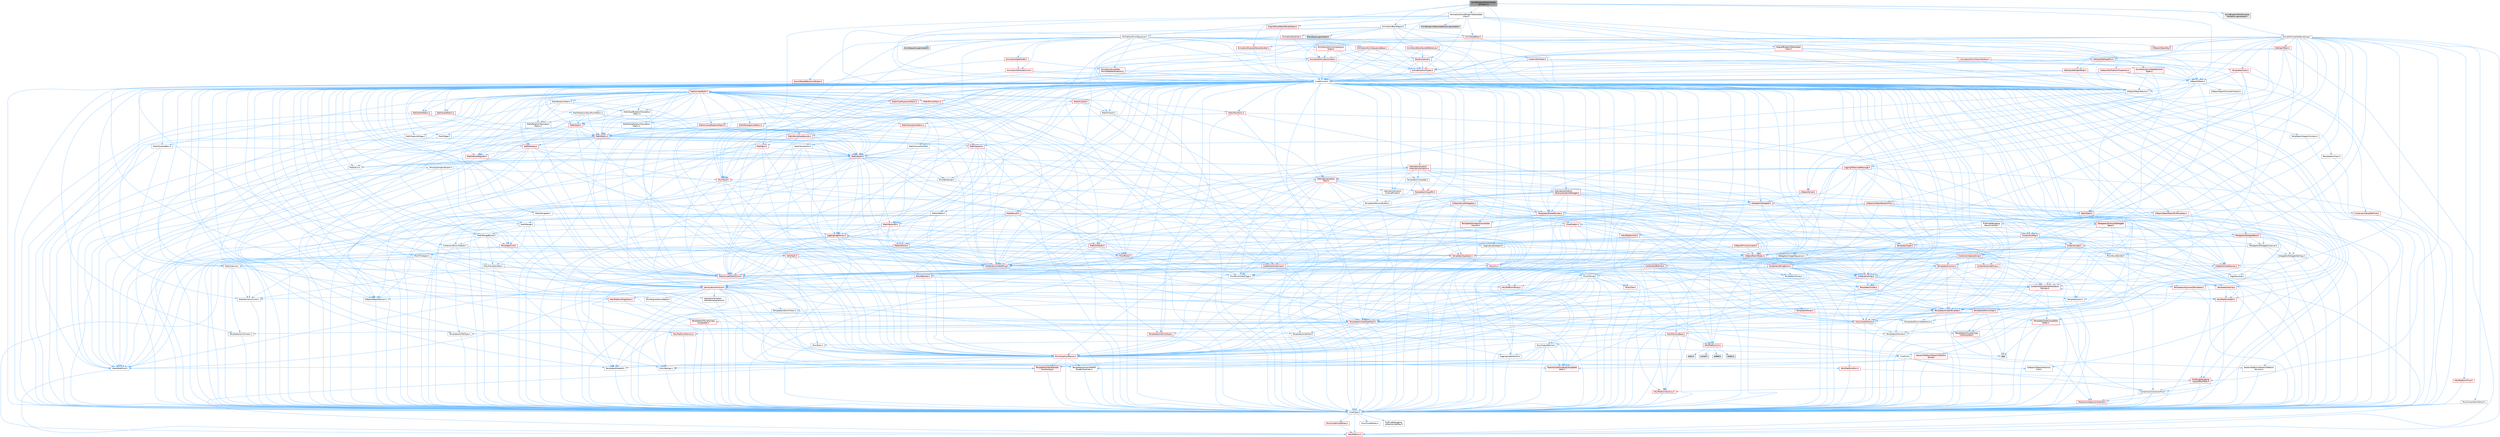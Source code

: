 digraph "AnimBlueprintPostCompileValidation.h"
{
 // INTERACTIVE_SVG=YES
 // LATEX_PDF_SIZE
  bgcolor="transparent";
  edge [fontname=Helvetica,fontsize=10,labelfontname=Helvetica,labelfontsize=10];
  node [fontname=Helvetica,fontsize=10,shape=box,height=0.2,width=0.4];
  Node1 [id="Node000001",label="AnimBlueprintPostCompile\lValidation.h",height=0.2,width=0.4,color="gray40", fillcolor="grey60", style="filled", fontcolor="black",tooltip=" "];
  Node1 -> Node2 [id="edge1_Node000001_Node000002",color="steelblue1",style="solid",tooltip=" "];
  Node2 [id="Node000002",label="CoreMinimal.h",height=0.2,width=0.4,color="grey40", fillcolor="white", style="filled",URL="$d7/d67/CoreMinimal_8h.html",tooltip=" "];
  Node2 -> Node3 [id="edge2_Node000002_Node000003",color="steelblue1",style="solid",tooltip=" "];
  Node3 [id="Node000003",label="CoreTypes.h",height=0.2,width=0.4,color="grey40", fillcolor="white", style="filled",URL="$dc/dec/CoreTypes_8h.html",tooltip=" "];
  Node3 -> Node4 [id="edge3_Node000003_Node000004",color="steelblue1",style="solid",tooltip=" "];
  Node4 [id="Node000004",label="HAL/Platform.h",height=0.2,width=0.4,color="red", fillcolor="#FFF0F0", style="filled",URL="$d9/dd0/Platform_8h.html",tooltip=" "];
  Node3 -> Node14 [id="edge4_Node000003_Node000014",color="steelblue1",style="solid",tooltip=" "];
  Node14 [id="Node000014",label="ProfilingDebugging\l/UMemoryDefines.h",height=0.2,width=0.4,color="grey40", fillcolor="white", style="filled",URL="$d2/da2/UMemoryDefines_8h.html",tooltip=" "];
  Node3 -> Node15 [id="edge5_Node000003_Node000015",color="steelblue1",style="solid",tooltip=" "];
  Node15 [id="Node000015",label="Misc/CoreMiscDefines.h",height=0.2,width=0.4,color="red", fillcolor="#FFF0F0", style="filled",URL="$da/d38/CoreMiscDefines_8h.html",tooltip=" "];
  Node15 -> Node4 [id="edge6_Node000015_Node000004",color="steelblue1",style="solid",tooltip=" "];
  Node3 -> Node16 [id="edge7_Node000003_Node000016",color="steelblue1",style="solid",tooltip=" "];
  Node16 [id="Node000016",label="Misc/CoreDefines.h",height=0.2,width=0.4,color="grey40", fillcolor="white", style="filled",URL="$d3/dd2/CoreDefines_8h.html",tooltip=" "];
  Node2 -> Node17 [id="edge8_Node000002_Node000017",color="steelblue1",style="solid",tooltip=" "];
  Node17 [id="Node000017",label="CoreFwd.h",height=0.2,width=0.4,color="grey40", fillcolor="white", style="filled",URL="$d1/d1e/CoreFwd_8h.html",tooltip=" "];
  Node17 -> Node3 [id="edge9_Node000017_Node000003",color="steelblue1",style="solid",tooltip=" "];
  Node17 -> Node18 [id="edge10_Node000017_Node000018",color="steelblue1",style="solid",tooltip=" "];
  Node18 [id="Node000018",label="Containers/ContainersFwd.h",height=0.2,width=0.4,color="grey40", fillcolor="white", style="filled",URL="$d4/d0a/ContainersFwd_8h.html",tooltip=" "];
  Node18 -> Node4 [id="edge11_Node000018_Node000004",color="steelblue1",style="solid",tooltip=" "];
  Node18 -> Node3 [id="edge12_Node000018_Node000003",color="steelblue1",style="solid",tooltip=" "];
  Node18 -> Node19 [id="edge13_Node000018_Node000019",color="steelblue1",style="solid",tooltip=" "];
  Node19 [id="Node000019",label="Traits/IsContiguousContainer.h",height=0.2,width=0.4,color="red", fillcolor="#FFF0F0", style="filled",URL="$d5/d3c/IsContiguousContainer_8h.html",tooltip=" "];
  Node19 -> Node3 [id="edge14_Node000019_Node000003",color="steelblue1",style="solid",tooltip=" "];
  Node17 -> Node22 [id="edge15_Node000017_Node000022",color="steelblue1",style="solid",tooltip=" "];
  Node22 [id="Node000022",label="Math/MathFwd.h",height=0.2,width=0.4,color="grey40", fillcolor="white", style="filled",URL="$d2/d10/MathFwd_8h.html",tooltip=" "];
  Node22 -> Node4 [id="edge16_Node000022_Node000004",color="steelblue1",style="solid",tooltip=" "];
  Node17 -> Node23 [id="edge17_Node000017_Node000023",color="steelblue1",style="solid",tooltip=" "];
  Node23 [id="Node000023",label="UObject/UObjectHierarchy\lFwd.h",height=0.2,width=0.4,color="grey40", fillcolor="white", style="filled",URL="$d3/d13/UObjectHierarchyFwd_8h.html",tooltip=" "];
  Node2 -> Node23 [id="edge18_Node000002_Node000023",color="steelblue1",style="solid",tooltip=" "];
  Node2 -> Node18 [id="edge19_Node000002_Node000018",color="steelblue1",style="solid",tooltip=" "];
  Node2 -> Node24 [id="edge20_Node000002_Node000024",color="steelblue1",style="solid",tooltip=" "];
  Node24 [id="Node000024",label="Misc/VarArgs.h",height=0.2,width=0.4,color="grey40", fillcolor="white", style="filled",URL="$d5/d6f/VarArgs_8h.html",tooltip=" "];
  Node24 -> Node3 [id="edge21_Node000024_Node000003",color="steelblue1",style="solid",tooltip=" "];
  Node2 -> Node25 [id="edge22_Node000002_Node000025",color="steelblue1",style="solid",tooltip=" "];
  Node25 [id="Node000025",label="Logging/LogVerbosity.h",height=0.2,width=0.4,color="grey40", fillcolor="white", style="filled",URL="$d2/d8f/LogVerbosity_8h.html",tooltip=" "];
  Node25 -> Node3 [id="edge23_Node000025_Node000003",color="steelblue1",style="solid",tooltip=" "];
  Node2 -> Node26 [id="edge24_Node000002_Node000026",color="steelblue1",style="solid",tooltip=" "];
  Node26 [id="Node000026",label="Misc/OutputDevice.h",height=0.2,width=0.4,color="grey40", fillcolor="white", style="filled",URL="$d7/d32/OutputDevice_8h.html",tooltip=" "];
  Node26 -> Node17 [id="edge25_Node000026_Node000017",color="steelblue1",style="solid",tooltip=" "];
  Node26 -> Node3 [id="edge26_Node000026_Node000003",color="steelblue1",style="solid",tooltip=" "];
  Node26 -> Node25 [id="edge27_Node000026_Node000025",color="steelblue1",style="solid",tooltip=" "];
  Node26 -> Node24 [id="edge28_Node000026_Node000024",color="steelblue1",style="solid",tooltip=" "];
  Node26 -> Node27 [id="edge29_Node000026_Node000027",color="steelblue1",style="solid",tooltip=" "];
  Node27 [id="Node000027",label="Templates/IsArrayOrRefOf\lTypeByPredicate.h",height=0.2,width=0.4,color="grey40", fillcolor="white", style="filled",URL="$d6/da1/IsArrayOrRefOfTypeByPredicate_8h.html",tooltip=" "];
  Node27 -> Node3 [id="edge30_Node000027_Node000003",color="steelblue1",style="solid",tooltip=" "];
  Node26 -> Node28 [id="edge31_Node000026_Node000028",color="steelblue1",style="solid",tooltip=" "];
  Node28 [id="Node000028",label="Templates/IsValidVariadic\lFunctionArg.h",height=0.2,width=0.4,color="red", fillcolor="#FFF0F0", style="filled",URL="$d0/dc8/IsValidVariadicFunctionArg_8h.html",tooltip=" "];
  Node28 -> Node3 [id="edge32_Node000028_Node000003",color="steelblue1",style="solid",tooltip=" "];
  Node26 -> Node30 [id="edge33_Node000026_Node000030",color="steelblue1",style="solid",tooltip=" "];
  Node30 [id="Node000030",label="Traits/IsCharEncodingCompatible\lWith.h",height=0.2,width=0.4,color="red", fillcolor="#FFF0F0", style="filled",URL="$df/dd1/IsCharEncodingCompatibleWith_8h.html",tooltip=" "];
  Node2 -> Node32 [id="edge34_Node000002_Node000032",color="steelblue1",style="solid",tooltip=" "];
  Node32 [id="Node000032",label="HAL/PlatformCrt.h",height=0.2,width=0.4,color="red", fillcolor="#FFF0F0", style="filled",URL="$d8/d75/PlatformCrt_8h.html",tooltip=" "];
  Node32 -> Node33 [id="edge35_Node000032_Node000033",color="steelblue1",style="solid",tooltip=" "];
  Node33 [id="Node000033",label="new",height=0.2,width=0.4,color="grey60", fillcolor="#E0E0E0", style="filled",tooltip=" "];
  Node32 -> Node34 [id="edge36_Node000032_Node000034",color="steelblue1",style="solid",tooltip=" "];
  Node34 [id="Node000034",label="wchar.h",height=0.2,width=0.4,color="grey60", fillcolor="#E0E0E0", style="filled",tooltip=" "];
  Node32 -> Node35 [id="edge37_Node000032_Node000035",color="steelblue1",style="solid",tooltip=" "];
  Node35 [id="Node000035",label="stddef.h",height=0.2,width=0.4,color="grey60", fillcolor="#E0E0E0", style="filled",tooltip=" "];
  Node32 -> Node36 [id="edge38_Node000032_Node000036",color="steelblue1",style="solid",tooltip=" "];
  Node36 [id="Node000036",label="stdlib.h",height=0.2,width=0.4,color="grey60", fillcolor="#E0E0E0", style="filled",tooltip=" "];
  Node32 -> Node37 [id="edge39_Node000032_Node000037",color="steelblue1",style="solid",tooltip=" "];
  Node37 [id="Node000037",label="stdio.h",height=0.2,width=0.4,color="grey60", fillcolor="#E0E0E0", style="filled",tooltip=" "];
  Node2 -> Node42 [id="edge40_Node000002_Node000042",color="steelblue1",style="solid",tooltip=" "];
  Node42 [id="Node000042",label="HAL/PlatformMisc.h",height=0.2,width=0.4,color="red", fillcolor="#FFF0F0", style="filled",URL="$d0/df5/PlatformMisc_8h.html",tooltip=" "];
  Node42 -> Node3 [id="edge41_Node000042_Node000003",color="steelblue1",style="solid",tooltip=" "];
  Node42 -> Node53 [id="edge42_Node000042_Node000053",color="steelblue1",style="solid",tooltip=" "];
  Node53 [id="Node000053",label="ProfilingDebugging\l/CpuProfilerTrace.h",height=0.2,width=0.4,color="red", fillcolor="#FFF0F0", style="filled",URL="$da/dcb/CpuProfilerTrace_8h.html",tooltip=" "];
  Node53 -> Node3 [id="edge43_Node000053_Node000003",color="steelblue1",style="solid",tooltip=" "];
  Node53 -> Node18 [id="edge44_Node000053_Node000018",color="steelblue1",style="solid",tooltip=" "];
  Node53 -> Node54 [id="edge45_Node000053_Node000054",color="steelblue1",style="solid",tooltip=" "];
  Node54 [id="Node000054",label="HAL/PlatformAtomics.h",height=0.2,width=0.4,color="red", fillcolor="#FFF0F0", style="filled",URL="$d3/d36/PlatformAtomics_8h.html",tooltip=" "];
  Node54 -> Node3 [id="edge46_Node000054_Node000003",color="steelblue1",style="solid",tooltip=" "];
  Node2 -> Node61 [id="edge47_Node000002_Node000061",color="steelblue1",style="solid",tooltip=" "];
  Node61 [id="Node000061",label="Misc/AssertionMacros.h",height=0.2,width=0.4,color="red", fillcolor="#FFF0F0", style="filled",URL="$d0/dfa/AssertionMacros_8h.html",tooltip=" "];
  Node61 -> Node3 [id="edge48_Node000061_Node000003",color="steelblue1",style="solid",tooltip=" "];
  Node61 -> Node4 [id="edge49_Node000061_Node000004",color="steelblue1",style="solid",tooltip=" "];
  Node61 -> Node42 [id="edge50_Node000061_Node000042",color="steelblue1",style="solid",tooltip=" "];
  Node61 -> Node62 [id="edge51_Node000061_Node000062",color="steelblue1",style="solid",tooltip=" "];
  Node62 [id="Node000062",label="Templates/EnableIf.h",height=0.2,width=0.4,color="grey40", fillcolor="white", style="filled",URL="$d7/d60/EnableIf_8h.html",tooltip=" "];
  Node62 -> Node3 [id="edge52_Node000062_Node000003",color="steelblue1",style="solid",tooltip=" "];
  Node61 -> Node27 [id="edge53_Node000061_Node000027",color="steelblue1",style="solid",tooltip=" "];
  Node61 -> Node28 [id="edge54_Node000061_Node000028",color="steelblue1",style="solid",tooltip=" "];
  Node61 -> Node30 [id="edge55_Node000061_Node000030",color="steelblue1",style="solid",tooltip=" "];
  Node61 -> Node24 [id="edge56_Node000061_Node000024",color="steelblue1",style="solid",tooltip=" "];
  Node2 -> Node70 [id="edge57_Node000002_Node000070",color="steelblue1",style="solid",tooltip=" "];
  Node70 [id="Node000070",label="Templates/IsPointer.h",height=0.2,width=0.4,color="grey40", fillcolor="white", style="filled",URL="$d7/d05/IsPointer_8h.html",tooltip=" "];
  Node70 -> Node3 [id="edge58_Node000070_Node000003",color="steelblue1",style="solid",tooltip=" "];
  Node2 -> Node71 [id="edge59_Node000002_Node000071",color="steelblue1",style="solid",tooltip=" "];
  Node71 [id="Node000071",label="HAL/PlatformMemory.h",height=0.2,width=0.4,color="red", fillcolor="#FFF0F0", style="filled",URL="$de/d68/PlatformMemory_8h.html",tooltip=" "];
  Node71 -> Node3 [id="edge60_Node000071_Node000003",color="steelblue1",style="solid",tooltip=" "];
  Node2 -> Node54 [id="edge61_Node000002_Node000054",color="steelblue1",style="solid",tooltip=" "];
  Node2 -> Node76 [id="edge62_Node000002_Node000076",color="steelblue1",style="solid",tooltip=" "];
  Node76 [id="Node000076",label="Misc/Exec.h",height=0.2,width=0.4,color="grey40", fillcolor="white", style="filled",URL="$de/ddb/Exec_8h.html",tooltip=" "];
  Node76 -> Node3 [id="edge63_Node000076_Node000003",color="steelblue1",style="solid",tooltip=" "];
  Node76 -> Node61 [id="edge64_Node000076_Node000061",color="steelblue1",style="solid",tooltip=" "];
  Node2 -> Node77 [id="edge65_Node000002_Node000077",color="steelblue1",style="solid",tooltip=" "];
  Node77 [id="Node000077",label="HAL/MemoryBase.h",height=0.2,width=0.4,color="red", fillcolor="#FFF0F0", style="filled",URL="$d6/d9f/MemoryBase_8h.html",tooltip=" "];
  Node77 -> Node3 [id="edge66_Node000077_Node000003",color="steelblue1",style="solid",tooltip=" "];
  Node77 -> Node54 [id="edge67_Node000077_Node000054",color="steelblue1",style="solid",tooltip=" "];
  Node77 -> Node32 [id="edge68_Node000077_Node000032",color="steelblue1",style="solid",tooltip=" "];
  Node77 -> Node76 [id="edge69_Node000077_Node000076",color="steelblue1",style="solid",tooltip=" "];
  Node77 -> Node26 [id="edge70_Node000077_Node000026",color="steelblue1",style="solid",tooltip=" "];
  Node2 -> Node87 [id="edge71_Node000002_Node000087",color="steelblue1",style="solid",tooltip=" "];
  Node87 [id="Node000087",label="HAL/UnrealMemory.h",height=0.2,width=0.4,color="red", fillcolor="#FFF0F0", style="filled",URL="$d9/d96/UnrealMemory_8h.html",tooltip=" "];
  Node87 -> Node3 [id="edge72_Node000087_Node000003",color="steelblue1",style="solid",tooltip=" "];
  Node87 -> Node77 [id="edge73_Node000087_Node000077",color="steelblue1",style="solid",tooltip=" "];
  Node87 -> Node71 [id="edge74_Node000087_Node000071",color="steelblue1",style="solid",tooltip=" "];
  Node87 -> Node70 [id="edge75_Node000087_Node000070",color="steelblue1",style="solid",tooltip=" "];
  Node2 -> Node89 [id="edge76_Node000002_Node000089",color="steelblue1",style="solid",tooltip=" "];
  Node89 [id="Node000089",label="Templates/IsArithmetic.h",height=0.2,width=0.4,color="grey40", fillcolor="white", style="filled",URL="$d2/d5d/IsArithmetic_8h.html",tooltip=" "];
  Node89 -> Node3 [id="edge77_Node000089_Node000003",color="steelblue1",style="solid",tooltip=" "];
  Node2 -> Node83 [id="edge78_Node000002_Node000083",color="steelblue1",style="solid",tooltip=" "];
  Node83 [id="Node000083",label="Templates/AndOrNot.h",height=0.2,width=0.4,color="grey40", fillcolor="white", style="filled",URL="$db/d0a/AndOrNot_8h.html",tooltip=" "];
  Node83 -> Node3 [id="edge79_Node000083_Node000003",color="steelblue1",style="solid",tooltip=" "];
  Node2 -> Node90 [id="edge80_Node000002_Node000090",color="steelblue1",style="solid",tooltip=" "];
  Node90 [id="Node000090",label="Templates/IsPODType.h",height=0.2,width=0.4,color="grey40", fillcolor="white", style="filled",URL="$d7/db1/IsPODType_8h.html",tooltip=" "];
  Node90 -> Node3 [id="edge81_Node000090_Node000003",color="steelblue1",style="solid",tooltip=" "];
  Node2 -> Node91 [id="edge82_Node000002_Node000091",color="steelblue1",style="solid",tooltip=" "];
  Node91 [id="Node000091",label="Templates/IsUECoreType.h",height=0.2,width=0.4,color="red", fillcolor="#FFF0F0", style="filled",URL="$d1/db8/IsUECoreType_8h.html",tooltip=" "];
  Node91 -> Node3 [id="edge83_Node000091_Node000003",color="steelblue1",style="solid",tooltip=" "];
  Node2 -> Node84 [id="edge84_Node000002_Node000084",color="steelblue1",style="solid",tooltip=" "];
  Node84 [id="Node000084",label="Templates/IsTriviallyCopy\lConstructible.h",height=0.2,width=0.4,color="red", fillcolor="#FFF0F0", style="filled",URL="$d3/d78/IsTriviallyCopyConstructible_8h.html",tooltip=" "];
  Node84 -> Node3 [id="edge85_Node000084_Node000003",color="steelblue1",style="solid",tooltip=" "];
  Node2 -> Node92 [id="edge86_Node000002_Node000092",color="steelblue1",style="solid",tooltip=" "];
  Node92 [id="Node000092",label="Templates/UnrealTypeTraits.h",height=0.2,width=0.4,color="red", fillcolor="#FFF0F0", style="filled",URL="$d2/d2d/UnrealTypeTraits_8h.html",tooltip=" "];
  Node92 -> Node3 [id="edge87_Node000092_Node000003",color="steelblue1",style="solid",tooltip=" "];
  Node92 -> Node70 [id="edge88_Node000092_Node000070",color="steelblue1",style="solid",tooltip=" "];
  Node92 -> Node61 [id="edge89_Node000092_Node000061",color="steelblue1",style="solid",tooltip=" "];
  Node92 -> Node83 [id="edge90_Node000092_Node000083",color="steelblue1",style="solid",tooltip=" "];
  Node92 -> Node62 [id="edge91_Node000092_Node000062",color="steelblue1",style="solid",tooltip=" "];
  Node92 -> Node89 [id="edge92_Node000092_Node000089",color="steelblue1",style="solid",tooltip=" "];
  Node92 -> Node90 [id="edge93_Node000092_Node000090",color="steelblue1",style="solid",tooltip=" "];
  Node92 -> Node91 [id="edge94_Node000092_Node000091",color="steelblue1",style="solid",tooltip=" "];
  Node92 -> Node84 [id="edge95_Node000092_Node000084",color="steelblue1",style="solid",tooltip=" "];
  Node2 -> Node62 [id="edge96_Node000002_Node000062",color="steelblue1",style="solid",tooltip=" "];
  Node2 -> Node94 [id="edge97_Node000002_Node000094",color="steelblue1",style="solid",tooltip=" "];
  Node94 [id="Node000094",label="Templates/RemoveReference.h",height=0.2,width=0.4,color="grey40", fillcolor="white", style="filled",URL="$da/dbe/RemoveReference_8h.html",tooltip=" "];
  Node94 -> Node3 [id="edge98_Node000094_Node000003",color="steelblue1",style="solid",tooltip=" "];
  Node2 -> Node95 [id="edge99_Node000002_Node000095",color="steelblue1",style="solid",tooltip=" "];
  Node95 [id="Node000095",label="Templates/IntegralConstant.h",height=0.2,width=0.4,color="grey40", fillcolor="white", style="filled",URL="$db/d1b/IntegralConstant_8h.html",tooltip=" "];
  Node95 -> Node3 [id="edge100_Node000095_Node000003",color="steelblue1",style="solid",tooltip=" "];
  Node2 -> Node96 [id="edge101_Node000002_Node000096",color="steelblue1",style="solid",tooltip=" "];
  Node96 [id="Node000096",label="Templates/IsClass.h",height=0.2,width=0.4,color="grey40", fillcolor="white", style="filled",URL="$db/dcb/IsClass_8h.html",tooltip=" "];
  Node96 -> Node3 [id="edge102_Node000096_Node000003",color="steelblue1",style="solid",tooltip=" "];
  Node2 -> Node97 [id="edge103_Node000002_Node000097",color="steelblue1",style="solid",tooltip=" "];
  Node97 [id="Node000097",label="Templates/TypeCompatible\lBytes.h",height=0.2,width=0.4,color="red", fillcolor="#FFF0F0", style="filled",URL="$df/d0a/TypeCompatibleBytes_8h.html",tooltip=" "];
  Node97 -> Node3 [id="edge104_Node000097_Node000003",color="steelblue1",style="solid",tooltip=" "];
  Node97 -> Node33 [id="edge105_Node000097_Node000033",color="steelblue1",style="solid",tooltip=" "];
  Node2 -> Node19 [id="edge106_Node000002_Node000019",color="steelblue1",style="solid",tooltip=" "];
  Node2 -> Node98 [id="edge107_Node000002_Node000098",color="steelblue1",style="solid",tooltip=" "];
  Node98 [id="Node000098",label="Templates/UnrealTemplate.h",height=0.2,width=0.4,color="red", fillcolor="#FFF0F0", style="filled",URL="$d4/d24/UnrealTemplate_8h.html",tooltip=" "];
  Node98 -> Node3 [id="edge108_Node000098_Node000003",color="steelblue1",style="solid",tooltip=" "];
  Node98 -> Node70 [id="edge109_Node000098_Node000070",color="steelblue1",style="solid",tooltip=" "];
  Node98 -> Node87 [id="edge110_Node000098_Node000087",color="steelblue1",style="solid",tooltip=" "];
  Node98 -> Node92 [id="edge111_Node000098_Node000092",color="steelblue1",style="solid",tooltip=" "];
  Node98 -> Node94 [id="edge112_Node000098_Node000094",color="steelblue1",style="solid",tooltip=" "];
  Node98 -> Node97 [id="edge113_Node000098_Node000097",color="steelblue1",style="solid",tooltip=" "];
  Node98 -> Node19 [id="edge114_Node000098_Node000019",color="steelblue1",style="solid",tooltip=" "];
  Node2 -> Node47 [id="edge115_Node000002_Node000047",color="steelblue1",style="solid",tooltip=" "];
  Node47 [id="Node000047",label="Math/NumericLimits.h",height=0.2,width=0.4,color="grey40", fillcolor="white", style="filled",URL="$df/d1b/NumericLimits_8h.html",tooltip=" "];
  Node47 -> Node3 [id="edge116_Node000047_Node000003",color="steelblue1",style="solid",tooltip=" "];
  Node2 -> Node102 [id="edge117_Node000002_Node000102",color="steelblue1",style="solid",tooltip=" "];
  Node102 [id="Node000102",label="HAL/PlatformMath.h",height=0.2,width=0.4,color="red", fillcolor="#FFF0F0", style="filled",URL="$dc/d53/PlatformMath_8h.html",tooltip=" "];
  Node102 -> Node3 [id="edge118_Node000102_Node000003",color="steelblue1",style="solid",tooltip=" "];
  Node2 -> Node85 [id="edge119_Node000002_Node000085",color="steelblue1",style="solid",tooltip=" "];
  Node85 [id="Node000085",label="Templates/IsTriviallyCopy\lAssignable.h",height=0.2,width=0.4,color="red", fillcolor="#FFF0F0", style="filled",URL="$d2/df2/IsTriviallyCopyAssignable_8h.html",tooltip=" "];
  Node85 -> Node3 [id="edge120_Node000085_Node000003",color="steelblue1",style="solid",tooltip=" "];
  Node2 -> Node110 [id="edge121_Node000002_Node000110",color="steelblue1",style="solid",tooltip=" "];
  Node110 [id="Node000110",label="Templates/MemoryOps.h",height=0.2,width=0.4,color="red", fillcolor="#FFF0F0", style="filled",URL="$db/dea/MemoryOps_8h.html",tooltip=" "];
  Node110 -> Node3 [id="edge122_Node000110_Node000003",color="steelblue1",style="solid",tooltip=" "];
  Node110 -> Node87 [id="edge123_Node000110_Node000087",color="steelblue1",style="solid",tooltip=" "];
  Node110 -> Node85 [id="edge124_Node000110_Node000085",color="steelblue1",style="solid",tooltip=" "];
  Node110 -> Node84 [id="edge125_Node000110_Node000084",color="steelblue1",style="solid",tooltip=" "];
  Node110 -> Node92 [id="edge126_Node000110_Node000092",color="steelblue1",style="solid",tooltip=" "];
  Node110 -> Node33 [id="edge127_Node000110_Node000033",color="steelblue1",style="solid",tooltip=" "];
  Node2 -> Node111 [id="edge128_Node000002_Node000111",color="steelblue1",style="solid",tooltip=" "];
  Node111 [id="Node000111",label="Containers/ContainerAllocation\lPolicies.h",height=0.2,width=0.4,color="red", fillcolor="#FFF0F0", style="filled",URL="$d7/dff/ContainerAllocationPolicies_8h.html",tooltip=" "];
  Node111 -> Node3 [id="edge129_Node000111_Node000003",color="steelblue1",style="solid",tooltip=" "];
  Node111 -> Node111 [id="edge130_Node000111_Node000111",color="steelblue1",style="solid",tooltip=" "];
  Node111 -> Node102 [id="edge131_Node000111_Node000102",color="steelblue1",style="solid",tooltip=" "];
  Node111 -> Node87 [id="edge132_Node000111_Node000087",color="steelblue1",style="solid",tooltip=" "];
  Node111 -> Node47 [id="edge133_Node000111_Node000047",color="steelblue1",style="solid",tooltip=" "];
  Node111 -> Node61 [id="edge134_Node000111_Node000061",color="steelblue1",style="solid",tooltip=" "];
  Node111 -> Node110 [id="edge135_Node000111_Node000110",color="steelblue1",style="solid",tooltip=" "];
  Node111 -> Node97 [id="edge136_Node000111_Node000097",color="steelblue1",style="solid",tooltip=" "];
  Node2 -> Node114 [id="edge137_Node000002_Node000114",color="steelblue1",style="solid",tooltip=" "];
  Node114 [id="Node000114",label="Templates/IsEnumClass.h",height=0.2,width=0.4,color="grey40", fillcolor="white", style="filled",URL="$d7/d15/IsEnumClass_8h.html",tooltip=" "];
  Node114 -> Node3 [id="edge138_Node000114_Node000003",color="steelblue1",style="solid",tooltip=" "];
  Node114 -> Node83 [id="edge139_Node000114_Node000083",color="steelblue1",style="solid",tooltip=" "];
  Node2 -> Node115 [id="edge140_Node000002_Node000115",color="steelblue1",style="solid",tooltip=" "];
  Node115 [id="Node000115",label="HAL/PlatformProperties.h",height=0.2,width=0.4,color="red", fillcolor="#FFF0F0", style="filled",URL="$d9/db0/PlatformProperties_8h.html",tooltip=" "];
  Node115 -> Node3 [id="edge141_Node000115_Node000003",color="steelblue1",style="solid",tooltip=" "];
  Node2 -> Node118 [id="edge142_Node000002_Node000118",color="steelblue1",style="solid",tooltip=" "];
  Node118 [id="Node000118",label="Misc/EngineVersionBase.h",height=0.2,width=0.4,color="grey40", fillcolor="white", style="filled",URL="$d5/d2b/EngineVersionBase_8h.html",tooltip=" "];
  Node118 -> Node3 [id="edge143_Node000118_Node000003",color="steelblue1",style="solid",tooltip=" "];
  Node2 -> Node119 [id="edge144_Node000002_Node000119",color="steelblue1",style="solid",tooltip=" "];
  Node119 [id="Node000119",label="Internationalization\l/TextNamespaceFwd.h",height=0.2,width=0.4,color="grey40", fillcolor="white", style="filled",URL="$d8/d97/TextNamespaceFwd_8h.html",tooltip=" "];
  Node119 -> Node3 [id="edge145_Node000119_Node000003",color="steelblue1",style="solid",tooltip=" "];
  Node2 -> Node120 [id="edge146_Node000002_Node000120",color="steelblue1",style="solid",tooltip=" "];
  Node120 [id="Node000120",label="Serialization/Archive.h",height=0.2,width=0.4,color="red", fillcolor="#FFF0F0", style="filled",URL="$d7/d3b/Archive_8h.html",tooltip=" "];
  Node120 -> Node17 [id="edge147_Node000120_Node000017",color="steelblue1",style="solid",tooltip=" "];
  Node120 -> Node3 [id="edge148_Node000120_Node000003",color="steelblue1",style="solid",tooltip=" "];
  Node120 -> Node115 [id="edge149_Node000120_Node000115",color="steelblue1",style="solid",tooltip=" "];
  Node120 -> Node119 [id="edge150_Node000120_Node000119",color="steelblue1",style="solid",tooltip=" "];
  Node120 -> Node22 [id="edge151_Node000120_Node000022",color="steelblue1",style="solid",tooltip=" "];
  Node120 -> Node61 [id="edge152_Node000120_Node000061",color="steelblue1",style="solid",tooltip=" "];
  Node120 -> Node118 [id="edge153_Node000120_Node000118",color="steelblue1",style="solid",tooltip=" "];
  Node120 -> Node24 [id="edge154_Node000120_Node000024",color="steelblue1",style="solid",tooltip=" "];
  Node120 -> Node62 [id="edge155_Node000120_Node000062",color="steelblue1",style="solid",tooltip=" "];
  Node120 -> Node27 [id="edge156_Node000120_Node000027",color="steelblue1",style="solid",tooltip=" "];
  Node120 -> Node114 [id="edge157_Node000120_Node000114",color="steelblue1",style="solid",tooltip=" "];
  Node120 -> Node28 [id="edge158_Node000120_Node000028",color="steelblue1",style="solid",tooltip=" "];
  Node120 -> Node98 [id="edge159_Node000120_Node000098",color="steelblue1",style="solid",tooltip=" "];
  Node120 -> Node30 [id="edge160_Node000120_Node000030",color="steelblue1",style="solid",tooltip=" "];
  Node120 -> Node123 [id="edge161_Node000120_Node000123",color="steelblue1",style="solid",tooltip=" "];
  Node123 [id="Node000123",label="UObject/ObjectVersion.h",height=0.2,width=0.4,color="grey40", fillcolor="white", style="filled",URL="$da/d63/ObjectVersion_8h.html",tooltip=" "];
  Node123 -> Node3 [id="edge162_Node000123_Node000003",color="steelblue1",style="solid",tooltip=" "];
  Node2 -> Node124 [id="edge163_Node000002_Node000124",color="steelblue1",style="solid",tooltip=" "];
  Node124 [id="Node000124",label="Templates/Less.h",height=0.2,width=0.4,color="grey40", fillcolor="white", style="filled",URL="$de/dc8/Less_8h.html",tooltip=" "];
  Node124 -> Node3 [id="edge164_Node000124_Node000003",color="steelblue1",style="solid",tooltip=" "];
  Node124 -> Node98 [id="edge165_Node000124_Node000098",color="steelblue1",style="solid",tooltip=" "];
  Node2 -> Node125 [id="edge166_Node000002_Node000125",color="steelblue1",style="solid",tooltip=" "];
  Node125 [id="Node000125",label="Templates/Sorting.h",height=0.2,width=0.4,color="red", fillcolor="#FFF0F0", style="filled",URL="$d3/d9e/Sorting_8h.html",tooltip=" "];
  Node125 -> Node3 [id="edge167_Node000125_Node000003",color="steelblue1",style="solid",tooltip=" "];
  Node125 -> Node102 [id="edge168_Node000125_Node000102",color="steelblue1",style="solid",tooltip=" "];
  Node125 -> Node124 [id="edge169_Node000125_Node000124",color="steelblue1",style="solid",tooltip=" "];
  Node2 -> Node136 [id="edge170_Node000002_Node000136",color="steelblue1",style="solid",tooltip=" "];
  Node136 [id="Node000136",label="Misc/Char.h",height=0.2,width=0.4,color="red", fillcolor="#FFF0F0", style="filled",URL="$d0/d58/Char_8h.html",tooltip=" "];
  Node136 -> Node3 [id="edge171_Node000136_Node000003",color="steelblue1",style="solid",tooltip=" "];
  Node2 -> Node139 [id="edge172_Node000002_Node000139",color="steelblue1",style="solid",tooltip=" "];
  Node139 [id="Node000139",label="GenericPlatform/GenericPlatform\lStricmp.h",height=0.2,width=0.4,color="grey40", fillcolor="white", style="filled",URL="$d2/d86/GenericPlatformStricmp_8h.html",tooltip=" "];
  Node139 -> Node3 [id="edge173_Node000139_Node000003",color="steelblue1",style="solid",tooltip=" "];
  Node2 -> Node140 [id="edge174_Node000002_Node000140",color="steelblue1",style="solid",tooltip=" "];
  Node140 [id="Node000140",label="GenericPlatform/GenericPlatform\lString.h",height=0.2,width=0.4,color="red", fillcolor="#FFF0F0", style="filled",URL="$dd/d20/GenericPlatformString_8h.html",tooltip=" "];
  Node140 -> Node3 [id="edge175_Node000140_Node000003",color="steelblue1",style="solid",tooltip=" "];
  Node140 -> Node139 [id="edge176_Node000140_Node000139",color="steelblue1",style="solid",tooltip=" "];
  Node140 -> Node62 [id="edge177_Node000140_Node000062",color="steelblue1",style="solid",tooltip=" "];
  Node140 -> Node30 [id="edge178_Node000140_Node000030",color="steelblue1",style="solid",tooltip=" "];
  Node2 -> Node73 [id="edge179_Node000002_Node000073",color="steelblue1",style="solid",tooltip=" "];
  Node73 [id="Node000073",label="HAL/PlatformString.h",height=0.2,width=0.4,color="red", fillcolor="#FFF0F0", style="filled",URL="$db/db5/PlatformString_8h.html",tooltip=" "];
  Node73 -> Node3 [id="edge180_Node000073_Node000003",color="steelblue1",style="solid",tooltip=" "];
  Node2 -> Node143 [id="edge181_Node000002_Node000143",color="steelblue1",style="solid",tooltip=" "];
  Node143 [id="Node000143",label="Misc/CString.h",height=0.2,width=0.4,color="grey40", fillcolor="white", style="filled",URL="$d2/d49/CString_8h.html",tooltip=" "];
  Node143 -> Node3 [id="edge182_Node000143_Node000003",color="steelblue1",style="solid",tooltip=" "];
  Node143 -> Node32 [id="edge183_Node000143_Node000032",color="steelblue1",style="solid",tooltip=" "];
  Node143 -> Node73 [id="edge184_Node000143_Node000073",color="steelblue1",style="solid",tooltip=" "];
  Node143 -> Node61 [id="edge185_Node000143_Node000061",color="steelblue1",style="solid",tooltip=" "];
  Node143 -> Node136 [id="edge186_Node000143_Node000136",color="steelblue1",style="solid",tooltip=" "];
  Node143 -> Node24 [id="edge187_Node000143_Node000024",color="steelblue1",style="solid",tooltip=" "];
  Node143 -> Node27 [id="edge188_Node000143_Node000027",color="steelblue1",style="solid",tooltip=" "];
  Node143 -> Node28 [id="edge189_Node000143_Node000028",color="steelblue1",style="solid",tooltip=" "];
  Node143 -> Node30 [id="edge190_Node000143_Node000030",color="steelblue1",style="solid",tooltip=" "];
  Node2 -> Node144 [id="edge191_Node000002_Node000144",color="steelblue1",style="solid",tooltip=" "];
  Node144 [id="Node000144",label="Misc/Crc.h",height=0.2,width=0.4,color="red", fillcolor="#FFF0F0", style="filled",URL="$d4/dd2/Crc_8h.html",tooltip=" "];
  Node144 -> Node3 [id="edge192_Node000144_Node000003",color="steelblue1",style="solid",tooltip=" "];
  Node144 -> Node73 [id="edge193_Node000144_Node000073",color="steelblue1",style="solid",tooltip=" "];
  Node144 -> Node61 [id="edge194_Node000144_Node000061",color="steelblue1",style="solid",tooltip=" "];
  Node144 -> Node143 [id="edge195_Node000144_Node000143",color="steelblue1",style="solid",tooltip=" "];
  Node144 -> Node136 [id="edge196_Node000144_Node000136",color="steelblue1",style="solid",tooltip=" "];
  Node144 -> Node92 [id="edge197_Node000144_Node000092",color="steelblue1",style="solid",tooltip=" "];
  Node2 -> Node135 [id="edge198_Node000002_Node000135",color="steelblue1",style="solid",tooltip=" "];
  Node135 [id="Node000135",label="Math/UnrealMathUtility.h",height=0.2,width=0.4,color="red", fillcolor="#FFF0F0", style="filled",URL="$db/db8/UnrealMathUtility_8h.html",tooltip=" "];
  Node135 -> Node3 [id="edge199_Node000135_Node000003",color="steelblue1",style="solid",tooltip=" "];
  Node135 -> Node61 [id="edge200_Node000135_Node000061",color="steelblue1",style="solid",tooltip=" "];
  Node135 -> Node102 [id="edge201_Node000135_Node000102",color="steelblue1",style="solid",tooltip=" "];
  Node135 -> Node22 [id="edge202_Node000135_Node000022",color="steelblue1",style="solid",tooltip=" "];
  Node2 -> Node145 [id="edge203_Node000002_Node000145",color="steelblue1",style="solid",tooltip=" "];
  Node145 [id="Node000145",label="Containers/UnrealString.h",height=0.2,width=0.4,color="red", fillcolor="#FFF0F0", style="filled",URL="$d5/dba/UnrealString_8h.html",tooltip=" "];
  Node2 -> Node149 [id="edge204_Node000002_Node000149",color="steelblue1",style="solid",tooltip=" "];
  Node149 [id="Node000149",label="Containers/Array.h",height=0.2,width=0.4,color="red", fillcolor="#FFF0F0", style="filled",URL="$df/dd0/Array_8h.html",tooltip=" "];
  Node149 -> Node3 [id="edge205_Node000149_Node000003",color="steelblue1",style="solid",tooltip=" "];
  Node149 -> Node61 [id="edge206_Node000149_Node000061",color="steelblue1",style="solid",tooltip=" "];
  Node149 -> Node87 [id="edge207_Node000149_Node000087",color="steelblue1",style="solid",tooltip=" "];
  Node149 -> Node92 [id="edge208_Node000149_Node000092",color="steelblue1",style="solid",tooltip=" "];
  Node149 -> Node98 [id="edge209_Node000149_Node000098",color="steelblue1",style="solid",tooltip=" "];
  Node149 -> Node111 [id="edge210_Node000149_Node000111",color="steelblue1",style="solid",tooltip=" "];
  Node149 -> Node120 [id="edge211_Node000149_Node000120",color="steelblue1",style="solid",tooltip=" "];
  Node149 -> Node128 [id="edge212_Node000149_Node000128",color="steelblue1",style="solid",tooltip=" "];
  Node128 [id="Node000128",label="Templates/Invoke.h",height=0.2,width=0.4,color="red", fillcolor="#FFF0F0", style="filled",URL="$d7/deb/Invoke_8h.html",tooltip=" "];
  Node128 -> Node3 [id="edge213_Node000128_Node000003",color="steelblue1",style="solid",tooltip=" "];
  Node128 -> Node98 [id="edge214_Node000128_Node000098",color="steelblue1",style="solid",tooltip=" "];
  Node149 -> Node124 [id="edge215_Node000149_Node000124",color="steelblue1",style="solid",tooltip=" "];
  Node149 -> Node125 [id="edge216_Node000149_Node000125",color="steelblue1",style="solid",tooltip=" "];
  Node149 -> Node172 [id="edge217_Node000149_Node000172",color="steelblue1",style="solid",tooltip=" "];
  Node172 [id="Node000172",label="Templates/AlignmentTemplates.h",height=0.2,width=0.4,color="red", fillcolor="#FFF0F0", style="filled",URL="$dd/d32/AlignmentTemplates_8h.html",tooltip=" "];
  Node172 -> Node3 [id="edge218_Node000172_Node000003",color="steelblue1",style="solid",tooltip=" "];
  Node172 -> Node70 [id="edge219_Node000172_Node000070",color="steelblue1",style="solid",tooltip=" "];
  Node2 -> Node173 [id="edge220_Node000002_Node000173",color="steelblue1",style="solid",tooltip=" "];
  Node173 [id="Node000173",label="Misc/FrameNumber.h",height=0.2,width=0.4,color="grey40", fillcolor="white", style="filled",URL="$dd/dbd/FrameNumber_8h.html",tooltip=" "];
  Node173 -> Node3 [id="edge221_Node000173_Node000003",color="steelblue1",style="solid",tooltip=" "];
  Node173 -> Node47 [id="edge222_Node000173_Node000047",color="steelblue1",style="solid",tooltip=" "];
  Node173 -> Node135 [id="edge223_Node000173_Node000135",color="steelblue1",style="solid",tooltip=" "];
  Node173 -> Node62 [id="edge224_Node000173_Node000062",color="steelblue1",style="solid",tooltip=" "];
  Node173 -> Node92 [id="edge225_Node000173_Node000092",color="steelblue1",style="solid",tooltip=" "];
  Node2 -> Node174 [id="edge226_Node000002_Node000174",color="steelblue1",style="solid",tooltip=" "];
  Node174 [id="Node000174",label="Misc/Timespan.h",height=0.2,width=0.4,color="grey40", fillcolor="white", style="filled",URL="$da/dd9/Timespan_8h.html",tooltip=" "];
  Node174 -> Node3 [id="edge227_Node000174_Node000003",color="steelblue1",style="solid",tooltip=" "];
  Node174 -> Node175 [id="edge228_Node000174_Node000175",color="steelblue1",style="solid",tooltip=" "];
  Node175 [id="Node000175",label="Math/Interval.h",height=0.2,width=0.4,color="grey40", fillcolor="white", style="filled",URL="$d1/d55/Interval_8h.html",tooltip=" "];
  Node175 -> Node3 [id="edge229_Node000175_Node000003",color="steelblue1",style="solid",tooltip=" "];
  Node175 -> Node89 [id="edge230_Node000175_Node000089",color="steelblue1",style="solid",tooltip=" "];
  Node175 -> Node92 [id="edge231_Node000175_Node000092",color="steelblue1",style="solid",tooltip=" "];
  Node175 -> Node47 [id="edge232_Node000175_Node000047",color="steelblue1",style="solid",tooltip=" "];
  Node175 -> Node135 [id="edge233_Node000175_Node000135",color="steelblue1",style="solid",tooltip=" "];
  Node174 -> Node135 [id="edge234_Node000174_Node000135",color="steelblue1",style="solid",tooltip=" "];
  Node174 -> Node61 [id="edge235_Node000174_Node000061",color="steelblue1",style="solid",tooltip=" "];
  Node2 -> Node176 [id="edge236_Node000002_Node000176",color="steelblue1",style="solid",tooltip=" "];
  Node176 [id="Node000176",label="Containers/StringConv.h",height=0.2,width=0.4,color="red", fillcolor="#FFF0F0", style="filled",URL="$d3/ddf/StringConv_8h.html",tooltip=" "];
  Node176 -> Node3 [id="edge237_Node000176_Node000003",color="steelblue1",style="solid",tooltip=" "];
  Node176 -> Node61 [id="edge238_Node000176_Node000061",color="steelblue1",style="solid",tooltip=" "];
  Node176 -> Node111 [id="edge239_Node000176_Node000111",color="steelblue1",style="solid",tooltip=" "];
  Node176 -> Node149 [id="edge240_Node000176_Node000149",color="steelblue1",style="solid",tooltip=" "];
  Node176 -> Node143 [id="edge241_Node000176_Node000143",color="steelblue1",style="solid",tooltip=" "];
  Node176 -> Node177 [id="edge242_Node000176_Node000177",color="steelblue1",style="solid",tooltip=" "];
  Node177 [id="Node000177",label="Templates/IsArray.h",height=0.2,width=0.4,color="grey40", fillcolor="white", style="filled",URL="$d8/d8d/IsArray_8h.html",tooltip=" "];
  Node177 -> Node3 [id="edge243_Node000177_Node000003",color="steelblue1",style="solid",tooltip=" "];
  Node176 -> Node98 [id="edge244_Node000176_Node000098",color="steelblue1",style="solid",tooltip=" "];
  Node176 -> Node92 [id="edge245_Node000176_Node000092",color="steelblue1",style="solid",tooltip=" "];
  Node176 -> Node30 [id="edge246_Node000176_Node000030",color="steelblue1",style="solid",tooltip=" "];
  Node176 -> Node19 [id="edge247_Node000176_Node000019",color="steelblue1",style="solid",tooltip=" "];
  Node2 -> Node178 [id="edge248_Node000002_Node000178",color="steelblue1",style="solid",tooltip=" "];
  Node178 [id="Node000178",label="UObject/UnrealNames.h",height=0.2,width=0.4,color="red", fillcolor="#FFF0F0", style="filled",URL="$d8/db1/UnrealNames_8h.html",tooltip=" "];
  Node178 -> Node3 [id="edge249_Node000178_Node000003",color="steelblue1",style="solid",tooltip=" "];
  Node2 -> Node180 [id="edge250_Node000002_Node000180",color="steelblue1",style="solid",tooltip=" "];
  Node180 [id="Node000180",label="UObject/NameTypes.h",height=0.2,width=0.4,color="red", fillcolor="#FFF0F0", style="filled",URL="$d6/d35/NameTypes_8h.html",tooltip=" "];
  Node180 -> Node3 [id="edge251_Node000180_Node000003",color="steelblue1",style="solid",tooltip=" "];
  Node180 -> Node61 [id="edge252_Node000180_Node000061",color="steelblue1",style="solid",tooltip=" "];
  Node180 -> Node87 [id="edge253_Node000180_Node000087",color="steelblue1",style="solid",tooltip=" "];
  Node180 -> Node92 [id="edge254_Node000180_Node000092",color="steelblue1",style="solid",tooltip=" "];
  Node180 -> Node98 [id="edge255_Node000180_Node000098",color="steelblue1",style="solid",tooltip=" "];
  Node180 -> Node145 [id="edge256_Node000180_Node000145",color="steelblue1",style="solid",tooltip=" "];
  Node180 -> Node176 [id="edge257_Node000180_Node000176",color="steelblue1",style="solid",tooltip=" "];
  Node180 -> Node178 [id="edge258_Node000180_Node000178",color="steelblue1",style="solid",tooltip=" "];
  Node2 -> Node188 [id="edge259_Node000002_Node000188",color="steelblue1",style="solid",tooltip=" "];
  Node188 [id="Node000188",label="Misc/Parse.h",height=0.2,width=0.4,color="red", fillcolor="#FFF0F0", style="filled",URL="$dc/d71/Parse_8h.html",tooltip=" "];
  Node188 -> Node145 [id="edge260_Node000188_Node000145",color="steelblue1",style="solid",tooltip=" "];
  Node188 -> Node3 [id="edge261_Node000188_Node000003",color="steelblue1",style="solid",tooltip=" "];
  Node188 -> Node32 [id="edge262_Node000188_Node000032",color="steelblue1",style="solid",tooltip=" "];
  Node188 -> Node49 [id="edge263_Node000188_Node000049",color="steelblue1",style="solid",tooltip=" "];
  Node49 [id="Node000049",label="Misc/EnumClassFlags.h",height=0.2,width=0.4,color="grey40", fillcolor="white", style="filled",URL="$d8/de7/EnumClassFlags_8h.html",tooltip=" "];
  Node188 -> Node189 [id="edge264_Node000188_Node000189",color="steelblue1",style="solid",tooltip=" "];
  Node189 [id="Node000189",label="Templates/Function.h",height=0.2,width=0.4,color="red", fillcolor="#FFF0F0", style="filled",URL="$df/df5/Function_8h.html",tooltip=" "];
  Node189 -> Node3 [id="edge265_Node000189_Node000003",color="steelblue1",style="solid",tooltip=" "];
  Node189 -> Node61 [id="edge266_Node000189_Node000061",color="steelblue1",style="solid",tooltip=" "];
  Node189 -> Node87 [id="edge267_Node000189_Node000087",color="steelblue1",style="solid",tooltip=" "];
  Node189 -> Node92 [id="edge268_Node000189_Node000092",color="steelblue1",style="solid",tooltip=" "];
  Node189 -> Node128 [id="edge269_Node000189_Node000128",color="steelblue1",style="solid",tooltip=" "];
  Node189 -> Node98 [id="edge270_Node000189_Node000098",color="steelblue1",style="solid",tooltip=" "];
  Node189 -> Node135 [id="edge271_Node000189_Node000135",color="steelblue1",style="solid",tooltip=" "];
  Node189 -> Node33 [id="edge272_Node000189_Node000033",color="steelblue1",style="solid",tooltip=" "];
  Node2 -> Node172 [id="edge273_Node000002_Node000172",color="steelblue1",style="solid",tooltip=" "];
  Node2 -> Node191 [id="edge274_Node000002_Node000191",color="steelblue1",style="solid",tooltip=" "];
  Node191 [id="Node000191",label="Misc/StructBuilder.h",height=0.2,width=0.4,color="grey40", fillcolor="white", style="filled",URL="$d9/db3/StructBuilder_8h.html",tooltip=" "];
  Node191 -> Node3 [id="edge275_Node000191_Node000003",color="steelblue1",style="solid",tooltip=" "];
  Node191 -> Node135 [id="edge276_Node000191_Node000135",color="steelblue1",style="solid",tooltip=" "];
  Node191 -> Node172 [id="edge277_Node000191_Node000172",color="steelblue1",style="solid",tooltip=" "];
  Node2 -> Node104 [id="edge278_Node000002_Node000104",color="steelblue1",style="solid",tooltip=" "];
  Node104 [id="Node000104",label="Templates/Decay.h",height=0.2,width=0.4,color="red", fillcolor="#FFF0F0", style="filled",URL="$dd/d0f/Decay_8h.html",tooltip=" "];
  Node104 -> Node3 [id="edge279_Node000104_Node000003",color="steelblue1",style="solid",tooltip=" "];
  Node104 -> Node94 [id="edge280_Node000104_Node000094",color="steelblue1",style="solid",tooltip=" "];
  Node2 -> Node192 [id="edge281_Node000002_Node000192",color="steelblue1",style="solid",tooltip=" "];
  Node192 [id="Node000192",label="Templates/PointerIsConvertible\lFromTo.h",height=0.2,width=0.4,color="red", fillcolor="#FFF0F0", style="filled",URL="$d6/d65/PointerIsConvertibleFromTo_8h.html",tooltip=" "];
  Node192 -> Node3 [id="edge282_Node000192_Node000003",color="steelblue1",style="solid",tooltip=" "];
  Node2 -> Node128 [id="edge283_Node000002_Node000128",color="steelblue1",style="solid",tooltip=" "];
  Node2 -> Node189 [id="edge284_Node000002_Node000189",color="steelblue1",style="solid",tooltip=" "];
  Node2 -> Node161 [id="edge285_Node000002_Node000161",color="steelblue1",style="solid",tooltip=" "];
  Node161 [id="Node000161",label="Templates/TypeHash.h",height=0.2,width=0.4,color="red", fillcolor="#FFF0F0", style="filled",URL="$d1/d62/TypeHash_8h.html",tooltip=" "];
  Node161 -> Node3 [id="edge286_Node000161_Node000003",color="steelblue1",style="solid",tooltip=" "];
  Node161 -> Node144 [id="edge287_Node000161_Node000144",color="steelblue1",style="solid",tooltip=" "];
  Node2 -> Node193 [id="edge288_Node000002_Node000193",color="steelblue1",style="solid",tooltip=" "];
  Node193 [id="Node000193",label="Containers/ScriptArray.h",height=0.2,width=0.4,color="red", fillcolor="#FFF0F0", style="filled",URL="$dc/daf/ScriptArray_8h.html",tooltip=" "];
  Node193 -> Node3 [id="edge289_Node000193_Node000003",color="steelblue1",style="solid",tooltip=" "];
  Node193 -> Node61 [id="edge290_Node000193_Node000061",color="steelblue1",style="solid",tooltip=" "];
  Node193 -> Node87 [id="edge291_Node000193_Node000087",color="steelblue1",style="solid",tooltip=" "];
  Node193 -> Node111 [id="edge292_Node000193_Node000111",color="steelblue1",style="solid",tooltip=" "];
  Node193 -> Node149 [id="edge293_Node000193_Node000149",color="steelblue1",style="solid",tooltip=" "];
  Node2 -> Node194 [id="edge294_Node000002_Node000194",color="steelblue1",style="solid",tooltip=" "];
  Node194 [id="Node000194",label="Containers/BitArray.h",height=0.2,width=0.4,color="red", fillcolor="#FFF0F0", style="filled",URL="$d1/de4/BitArray_8h.html",tooltip=" "];
  Node194 -> Node111 [id="edge295_Node000194_Node000111",color="steelblue1",style="solid",tooltip=" "];
  Node194 -> Node3 [id="edge296_Node000194_Node000003",color="steelblue1",style="solid",tooltip=" "];
  Node194 -> Node54 [id="edge297_Node000194_Node000054",color="steelblue1",style="solid",tooltip=" "];
  Node194 -> Node87 [id="edge298_Node000194_Node000087",color="steelblue1",style="solid",tooltip=" "];
  Node194 -> Node135 [id="edge299_Node000194_Node000135",color="steelblue1",style="solid",tooltip=" "];
  Node194 -> Node61 [id="edge300_Node000194_Node000061",color="steelblue1",style="solid",tooltip=" "];
  Node194 -> Node49 [id="edge301_Node000194_Node000049",color="steelblue1",style="solid",tooltip=" "];
  Node194 -> Node120 [id="edge302_Node000194_Node000120",color="steelblue1",style="solid",tooltip=" "];
  Node194 -> Node62 [id="edge303_Node000194_Node000062",color="steelblue1",style="solid",tooltip=" "];
  Node194 -> Node128 [id="edge304_Node000194_Node000128",color="steelblue1",style="solid",tooltip=" "];
  Node194 -> Node98 [id="edge305_Node000194_Node000098",color="steelblue1",style="solid",tooltip=" "];
  Node194 -> Node92 [id="edge306_Node000194_Node000092",color="steelblue1",style="solid",tooltip=" "];
  Node2 -> Node195 [id="edge307_Node000002_Node000195",color="steelblue1",style="solid",tooltip=" "];
  Node195 [id="Node000195",label="Containers/SparseArray.h",height=0.2,width=0.4,color="red", fillcolor="#FFF0F0", style="filled",URL="$d5/dbf/SparseArray_8h.html",tooltip=" "];
  Node195 -> Node3 [id="edge308_Node000195_Node000003",color="steelblue1",style="solid",tooltip=" "];
  Node195 -> Node61 [id="edge309_Node000195_Node000061",color="steelblue1",style="solid",tooltip=" "];
  Node195 -> Node87 [id="edge310_Node000195_Node000087",color="steelblue1",style="solid",tooltip=" "];
  Node195 -> Node92 [id="edge311_Node000195_Node000092",color="steelblue1",style="solid",tooltip=" "];
  Node195 -> Node98 [id="edge312_Node000195_Node000098",color="steelblue1",style="solid",tooltip=" "];
  Node195 -> Node111 [id="edge313_Node000195_Node000111",color="steelblue1",style="solid",tooltip=" "];
  Node195 -> Node124 [id="edge314_Node000195_Node000124",color="steelblue1",style="solid",tooltip=" "];
  Node195 -> Node149 [id="edge315_Node000195_Node000149",color="steelblue1",style="solid",tooltip=" "];
  Node195 -> Node135 [id="edge316_Node000195_Node000135",color="steelblue1",style="solid",tooltip=" "];
  Node195 -> Node193 [id="edge317_Node000195_Node000193",color="steelblue1",style="solid",tooltip=" "];
  Node195 -> Node194 [id="edge318_Node000195_Node000194",color="steelblue1",style="solid",tooltip=" "];
  Node195 -> Node145 [id="edge319_Node000195_Node000145",color="steelblue1",style="solid",tooltip=" "];
  Node2 -> Node211 [id="edge320_Node000002_Node000211",color="steelblue1",style="solid",tooltip=" "];
  Node211 [id="Node000211",label="Containers/Set.h",height=0.2,width=0.4,color="red", fillcolor="#FFF0F0", style="filled",URL="$d4/d45/Set_8h.html",tooltip=" "];
  Node211 -> Node111 [id="edge321_Node000211_Node000111",color="steelblue1",style="solid",tooltip=" "];
  Node211 -> Node195 [id="edge322_Node000211_Node000195",color="steelblue1",style="solid",tooltip=" "];
  Node211 -> Node18 [id="edge323_Node000211_Node000018",color="steelblue1",style="solid",tooltip=" "];
  Node211 -> Node135 [id="edge324_Node000211_Node000135",color="steelblue1",style="solid",tooltip=" "];
  Node211 -> Node61 [id="edge325_Node000211_Node000061",color="steelblue1",style="solid",tooltip=" "];
  Node211 -> Node191 [id="edge326_Node000211_Node000191",color="steelblue1",style="solid",tooltip=" "];
  Node211 -> Node189 [id="edge327_Node000211_Node000189",color="steelblue1",style="solid",tooltip=" "];
  Node211 -> Node125 [id="edge328_Node000211_Node000125",color="steelblue1",style="solid",tooltip=" "];
  Node211 -> Node161 [id="edge329_Node000211_Node000161",color="steelblue1",style="solid",tooltip=" "];
  Node211 -> Node98 [id="edge330_Node000211_Node000098",color="steelblue1",style="solid",tooltip=" "];
  Node2 -> Node214 [id="edge331_Node000002_Node000214",color="steelblue1",style="solid",tooltip=" "];
  Node214 [id="Node000214",label="Algo/Reverse.h",height=0.2,width=0.4,color="grey40", fillcolor="white", style="filled",URL="$d5/d93/Reverse_8h.html",tooltip=" "];
  Node214 -> Node3 [id="edge332_Node000214_Node000003",color="steelblue1",style="solid",tooltip=" "];
  Node214 -> Node98 [id="edge333_Node000214_Node000098",color="steelblue1",style="solid",tooltip=" "];
  Node2 -> Node215 [id="edge334_Node000002_Node000215",color="steelblue1",style="solid",tooltip=" "];
  Node215 [id="Node000215",label="Containers/Map.h",height=0.2,width=0.4,color="red", fillcolor="#FFF0F0", style="filled",URL="$df/d79/Map_8h.html",tooltip=" "];
  Node215 -> Node3 [id="edge335_Node000215_Node000003",color="steelblue1",style="solid",tooltip=" "];
  Node215 -> Node214 [id="edge336_Node000215_Node000214",color="steelblue1",style="solid",tooltip=" "];
  Node215 -> Node211 [id="edge337_Node000215_Node000211",color="steelblue1",style="solid",tooltip=" "];
  Node215 -> Node145 [id="edge338_Node000215_Node000145",color="steelblue1",style="solid",tooltip=" "];
  Node215 -> Node61 [id="edge339_Node000215_Node000061",color="steelblue1",style="solid",tooltip=" "];
  Node215 -> Node191 [id="edge340_Node000215_Node000191",color="steelblue1",style="solid",tooltip=" "];
  Node215 -> Node189 [id="edge341_Node000215_Node000189",color="steelblue1",style="solid",tooltip=" "];
  Node215 -> Node125 [id="edge342_Node000215_Node000125",color="steelblue1",style="solid",tooltip=" "];
  Node215 -> Node216 [id="edge343_Node000215_Node000216",color="steelblue1",style="solid",tooltip=" "];
  Node216 [id="Node000216",label="Templates/Tuple.h",height=0.2,width=0.4,color="red", fillcolor="#FFF0F0", style="filled",URL="$d2/d4f/Tuple_8h.html",tooltip=" "];
  Node216 -> Node3 [id="edge344_Node000216_Node000003",color="steelblue1",style="solid",tooltip=" "];
  Node216 -> Node98 [id="edge345_Node000216_Node000098",color="steelblue1",style="solid",tooltip=" "];
  Node216 -> Node217 [id="edge346_Node000216_Node000217",color="steelblue1",style="solid",tooltip=" "];
  Node217 [id="Node000217",label="Delegates/IntegerSequence.h",height=0.2,width=0.4,color="grey40", fillcolor="white", style="filled",URL="$d2/dcc/IntegerSequence_8h.html",tooltip=" "];
  Node217 -> Node3 [id="edge347_Node000217_Node000003",color="steelblue1",style="solid",tooltip=" "];
  Node216 -> Node128 [id="edge348_Node000216_Node000128",color="steelblue1",style="solid",tooltip=" "];
  Node216 -> Node161 [id="edge349_Node000216_Node000161",color="steelblue1",style="solid",tooltip=" "];
  Node215 -> Node98 [id="edge350_Node000215_Node000098",color="steelblue1",style="solid",tooltip=" "];
  Node215 -> Node92 [id="edge351_Node000215_Node000092",color="steelblue1",style="solid",tooltip=" "];
  Node2 -> Node219 [id="edge352_Node000002_Node000219",color="steelblue1",style="solid",tooltip=" "];
  Node219 [id="Node000219",label="Math/IntPoint.h",height=0.2,width=0.4,color="red", fillcolor="#FFF0F0", style="filled",URL="$d3/df7/IntPoint_8h.html",tooltip=" "];
  Node219 -> Node3 [id="edge353_Node000219_Node000003",color="steelblue1",style="solid",tooltip=" "];
  Node219 -> Node61 [id="edge354_Node000219_Node000061",color="steelblue1",style="solid",tooltip=" "];
  Node219 -> Node188 [id="edge355_Node000219_Node000188",color="steelblue1",style="solid",tooltip=" "];
  Node219 -> Node22 [id="edge356_Node000219_Node000022",color="steelblue1",style="solid",tooltip=" "];
  Node219 -> Node135 [id="edge357_Node000219_Node000135",color="steelblue1",style="solid",tooltip=" "];
  Node219 -> Node145 [id="edge358_Node000219_Node000145",color="steelblue1",style="solid",tooltip=" "];
  Node219 -> Node161 [id="edge359_Node000219_Node000161",color="steelblue1",style="solid",tooltip=" "];
  Node2 -> Node221 [id="edge360_Node000002_Node000221",color="steelblue1",style="solid",tooltip=" "];
  Node221 [id="Node000221",label="Math/IntVector.h",height=0.2,width=0.4,color="red", fillcolor="#FFF0F0", style="filled",URL="$d7/d44/IntVector_8h.html",tooltip=" "];
  Node221 -> Node3 [id="edge361_Node000221_Node000003",color="steelblue1",style="solid",tooltip=" "];
  Node221 -> Node144 [id="edge362_Node000221_Node000144",color="steelblue1",style="solid",tooltip=" "];
  Node221 -> Node188 [id="edge363_Node000221_Node000188",color="steelblue1",style="solid",tooltip=" "];
  Node221 -> Node22 [id="edge364_Node000221_Node000022",color="steelblue1",style="solid",tooltip=" "];
  Node221 -> Node135 [id="edge365_Node000221_Node000135",color="steelblue1",style="solid",tooltip=" "];
  Node221 -> Node145 [id="edge366_Node000221_Node000145",color="steelblue1",style="solid",tooltip=" "];
  Node2 -> Node222 [id="edge367_Node000002_Node000222",color="steelblue1",style="solid",tooltip=" "];
  Node222 [id="Node000222",label="Logging/LogCategory.h",height=0.2,width=0.4,color="grey40", fillcolor="white", style="filled",URL="$d9/d36/LogCategory_8h.html",tooltip=" "];
  Node222 -> Node3 [id="edge368_Node000222_Node000003",color="steelblue1",style="solid",tooltip=" "];
  Node222 -> Node25 [id="edge369_Node000222_Node000025",color="steelblue1",style="solid",tooltip=" "];
  Node222 -> Node180 [id="edge370_Node000222_Node000180",color="steelblue1",style="solid",tooltip=" "];
  Node2 -> Node223 [id="edge371_Node000002_Node000223",color="steelblue1",style="solid",tooltip=" "];
  Node223 [id="Node000223",label="Logging/LogMacros.h",height=0.2,width=0.4,color="red", fillcolor="#FFF0F0", style="filled",URL="$d0/d16/LogMacros_8h.html",tooltip=" "];
  Node223 -> Node145 [id="edge372_Node000223_Node000145",color="steelblue1",style="solid",tooltip=" "];
  Node223 -> Node3 [id="edge373_Node000223_Node000003",color="steelblue1",style="solid",tooltip=" "];
  Node223 -> Node222 [id="edge374_Node000223_Node000222",color="steelblue1",style="solid",tooltip=" "];
  Node223 -> Node25 [id="edge375_Node000223_Node000025",color="steelblue1",style="solid",tooltip=" "];
  Node223 -> Node61 [id="edge376_Node000223_Node000061",color="steelblue1",style="solid",tooltip=" "];
  Node223 -> Node24 [id="edge377_Node000223_Node000024",color="steelblue1",style="solid",tooltip=" "];
  Node223 -> Node62 [id="edge378_Node000223_Node000062",color="steelblue1",style="solid",tooltip=" "];
  Node223 -> Node27 [id="edge379_Node000223_Node000027",color="steelblue1",style="solid",tooltip=" "];
  Node223 -> Node28 [id="edge380_Node000223_Node000028",color="steelblue1",style="solid",tooltip=" "];
  Node223 -> Node30 [id="edge381_Node000223_Node000030",color="steelblue1",style="solid",tooltip=" "];
  Node2 -> Node226 [id="edge382_Node000002_Node000226",color="steelblue1",style="solid",tooltip=" "];
  Node226 [id="Node000226",label="Math/Vector2D.h",height=0.2,width=0.4,color="red", fillcolor="#FFF0F0", style="filled",URL="$d3/db0/Vector2D_8h.html",tooltip=" "];
  Node226 -> Node3 [id="edge383_Node000226_Node000003",color="steelblue1",style="solid",tooltip=" "];
  Node226 -> Node22 [id="edge384_Node000226_Node000022",color="steelblue1",style="solid",tooltip=" "];
  Node226 -> Node61 [id="edge385_Node000226_Node000061",color="steelblue1",style="solid",tooltip=" "];
  Node226 -> Node144 [id="edge386_Node000226_Node000144",color="steelblue1",style="solid",tooltip=" "];
  Node226 -> Node135 [id="edge387_Node000226_Node000135",color="steelblue1",style="solid",tooltip=" "];
  Node226 -> Node145 [id="edge388_Node000226_Node000145",color="steelblue1",style="solid",tooltip=" "];
  Node226 -> Node188 [id="edge389_Node000226_Node000188",color="steelblue1",style="solid",tooltip=" "];
  Node226 -> Node219 [id="edge390_Node000226_Node000219",color="steelblue1",style="solid",tooltip=" "];
  Node226 -> Node223 [id="edge391_Node000226_Node000223",color="steelblue1",style="solid",tooltip=" "];
  Node2 -> Node230 [id="edge392_Node000002_Node000230",color="steelblue1",style="solid",tooltip=" "];
  Node230 [id="Node000230",label="Math/IntRect.h",height=0.2,width=0.4,color="grey40", fillcolor="white", style="filled",URL="$d7/d53/IntRect_8h.html",tooltip=" "];
  Node230 -> Node3 [id="edge393_Node000230_Node000003",color="steelblue1",style="solid",tooltip=" "];
  Node230 -> Node22 [id="edge394_Node000230_Node000022",color="steelblue1",style="solid",tooltip=" "];
  Node230 -> Node135 [id="edge395_Node000230_Node000135",color="steelblue1",style="solid",tooltip=" "];
  Node230 -> Node145 [id="edge396_Node000230_Node000145",color="steelblue1",style="solid",tooltip=" "];
  Node230 -> Node219 [id="edge397_Node000230_Node000219",color="steelblue1",style="solid",tooltip=" "];
  Node230 -> Node226 [id="edge398_Node000230_Node000226",color="steelblue1",style="solid",tooltip=" "];
  Node2 -> Node231 [id="edge399_Node000002_Node000231",color="steelblue1",style="solid",tooltip=" "];
  Node231 [id="Node000231",label="Misc/ByteSwap.h",height=0.2,width=0.4,color="grey40", fillcolor="white", style="filled",URL="$dc/dd7/ByteSwap_8h.html",tooltip=" "];
  Node231 -> Node3 [id="edge400_Node000231_Node000003",color="steelblue1",style="solid",tooltip=" "];
  Node231 -> Node32 [id="edge401_Node000231_Node000032",color="steelblue1",style="solid",tooltip=" "];
  Node2 -> Node160 [id="edge402_Node000002_Node000160",color="steelblue1",style="solid",tooltip=" "];
  Node160 [id="Node000160",label="Containers/EnumAsByte.h",height=0.2,width=0.4,color="grey40", fillcolor="white", style="filled",URL="$d6/d9a/EnumAsByte_8h.html",tooltip=" "];
  Node160 -> Node3 [id="edge403_Node000160_Node000003",color="steelblue1",style="solid",tooltip=" "];
  Node160 -> Node90 [id="edge404_Node000160_Node000090",color="steelblue1",style="solid",tooltip=" "];
  Node160 -> Node161 [id="edge405_Node000160_Node000161",color="steelblue1",style="solid",tooltip=" "];
  Node2 -> Node232 [id="edge406_Node000002_Node000232",color="steelblue1",style="solid",tooltip=" "];
  Node232 [id="Node000232",label="HAL/PlatformTLS.h",height=0.2,width=0.4,color="red", fillcolor="#FFF0F0", style="filled",URL="$d0/def/PlatformTLS_8h.html",tooltip=" "];
  Node232 -> Node3 [id="edge407_Node000232_Node000003",color="steelblue1",style="solid",tooltip=" "];
  Node2 -> Node235 [id="edge408_Node000002_Node000235",color="steelblue1",style="solid",tooltip=" "];
  Node235 [id="Node000235",label="CoreGlobals.h",height=0.2,width=0.4,color="red", fillcolor="#FFF0F0", style="filled",URL="$d5/d8c/CoreGlobals_8h.html",tooltip=" "];
  Node235 -> Node145 [id="edge409_Node000235_Node000145",color="steelblue1",style="solid",tooltip=" "];
  Node235 -> Node3 [id="edge410_Node000235_Node000003",color="steelblue1",style="solid",tooltip=" "];
  Node235 -> Node232 [id="edge411_Node000235_Node000232",color="steelblue1",style="solid",tooltip=" "];
  Node235 -> Node223 [id="edge412_Node000235_Node000223",color="steelblue1",style="solid",tooltip=" "];
  Node235 -> Node49 [id="edge413_Node000235_Node000049",color="steelblue1",style="solid",tooltip=" "];
  Node235 -> Node26 [id="edge414_Node000235_Node000026",color="steelblue1",style="solid",tooltip=" "];
  Node235 -> Node53 [id="edge415_Node000235_Node000053",color="steelblue1",style="solid",tooltip=" "];
  Node235 -> Node180 [id="edge416_Node000235_Node000180",color="steelblue1",style="solid",tooltip=" "];
  Node2 -> Node236 [id="edge417_Node000002_Node000236",color="steelblue1",style="solid",tooltip=" "];
  Node236 [id="Node000236",label="Templates/SharedPointer.h",height=0.2,width=0.4,color="red", fillcolor="#FFF0F0", style="filled",URL="$d2/d17/SharedPointer_8h.html",tooltip=" "];
  Node236 -> Node3 [id="edge418_Node000236_Node000003",color="steelblue1",style="solid",tooltip=" "];
  Node236 -> Node192 [id="edge419_Node000236_Node000192",color="steelblue1",style="solid",tooltip=" "];
  Node236 -> Node61 [id="edge420_Node000236_Node000061",color="steelblue1",style="solid",tooltip=" "];
  Node236 -> Node87 [id="edge421_Node000236_Node000087",color="steelblue1",style="solid",tooltip=" "];
  Node236 -> Node149 [id="edge422_Node000236_Node000149",color="steelblue1",style="solid",tooltip=" "];
  Node236 -> Node215 [id="edge423_Node000236_Node000215",color="steelblue1",style="solid",tooltip=" "];
  Node236 -> Node235 [id="edge424_Node000236_Node000235",color="steelblue1",style="solid",tooltip=" "];
  Node2 -> Node241 [id="edge425_Node000002_Node000241",color="steelblue1",style="solid",tooltip=" "];
  Node241 [id="Node000241",label="Internationalization\l/CulturePointer.h",height=0.2,width=0.4,color="grey40", fillcolor="white", style="filled",URL="$d6/dbe/CulturePointer_8h.html",tooltip=" "];
  Node241 -> Node3 [id="edge426_Node000241_Node000003",color="steelblue1",style="solid",tooltip=" "];
  Node241 -> Node236 [id="edge427_Node000241_Node000236",color="steelblue1",style="solid",tooltip=" "];
  Node2 -> Node242 [id="edge428_Node000002_Node000242",color="steelblue1",style="solid",tooltip=" "];
  Node242 [id="Node000242",label="UObject/WeakObjectPtrTemplates.h",height=0.2,width=0.4,color="red", fillcolor="#FFF0F0", style="filled",URL="$d8/d3b/WeakObjectPtrTemplates_8h.html",tooltip=" "];
  Node242 -> Node3 [id="edge429_Node000242_Node000003",color="steelblue1",style="solid",tooltip=" "];
  Node242 -> Node215 [id="edge430_Node000242_Node000215",color="steelblue1",style="solid",tooltip=" "];
  Node2 -> Node245 [id="edge431_Node000002_Node000245",color="steelblue1",style="solid",tooltip=" "];
  Node245 [id="Node000245",label="Delegates/DelegateSettings.h",height=0.2,width=0.4,color="grey40", fillcolor="white", style="filled",URL="$d0/d97/DelegateSettings_8h.html",tooltip=" "];
  Node245 -> Node3 [id="edge432_Node000245_Node000003",color="steelblue1",style="solid",tooltip=" "];
  Node2 -> Node246 [id="edge433_Node000002_Node000246",color="steelblue1",style="solid",tooltip=" "];
  Node246 [id="Node000246",label="Delegates/IDelegateInstance.h",height=0.2,width=0.4,color="grey40", fillcolor="white", style="filled",URL="$d2/d10/IDelegateInstance_8h.html",tooltip=" "];
  Node246 -> Node3 [id="edge434_Node000246_Node000003",color="steelblue1",style="solid",tooltip=" "];
  Node246 -> Node161 [id="edge435_Node000246_Node000161",color="steelblue1",style="solid",tooltip=" "];
  Node246 -> Node180 [id="edge436_Node000246_Node000180",color="steelblue1",style="solid",tooltip=" "];
  Node246 -> Node245 [id="edge437_Node000246_Node000245",color="steelblue1",style="solid",tooltip=" "];
  Node2 -> Node247 [id="edge438_Node000002_Node000247",color="steelblue1",style="solid",tooltip=" "];
  Node247 [id="Node000247",label="Delegates/DelegateBase.h",height=0.2,width=0.4,color="red", fillcolor="#FFF0F0", style="filled",URL="$da/d67/DelegateBase_8h.html",tooltip=" "];
  Node247 -> Node3 [id="edge439_Node000247_Node000003",color="steelblue1",style="solid",tooltip=" "];
  Node247 -> Node111 [id="edge440_Node000247_Node000111",color="steelblue1",style="solid",tooltip=" "];
  Node247 -> Node135 [id="edge441_Node000247_Node000135",color="steelblue1",style="solid",tooltip=" "];
  Node247 -> Node180 [id="edge442_Node000247_Node000180",color="steelblue1",style="solid",tooltip=" "];
  Node247 -> Node245 [id="edge443_Node000247_Node000245",color="steelblue1",style="solid",tooltip=" "];
  Node247 -> Node246 [id="edge444_Node000247_Node000246",color="steelblue1",style="solid",tooltip=" "];
  Node2 -> Node255 [id="edge445_Node000002_Node000255",color="steelblue1",style="solid",tooltip=" "];
  Node255 [id="Node000255",label="Delegates/MulticastDelegate\lBase.h",height=0.2,width=0.4,color="red", fillcolor="#FFF0F0", style="filled",URL="$db/d16/MulticastDelegateBase_8h.html",tooltip=" "];
  Node255 -> Node3 [id="edge446_Node000255_Node000003",color="steelblue1",style="solid",tooltip=" "];
  Node255 -> Node111 [id="edge447_Node000255_Node000111",color="steelblue1",style="solid",tooltip=" "];
  Node255 -> Node149 [id="edge448_Node000255_Node000149",color="steelblue1",style="solid",tooltip=" "];
  Node255 -> Node135 [id="edge449_Node000255_Node000135",color="steelblue1",style="solid",tooltip=" "];
  Node255 -> Node246 [id="edge450_Node000255_Node000246",color="steelblue1",style="solid",tooltip=" "];
  Node255 -> Node247 [id="edge451_Node000255_Node000247",color="steelblue1",style="solid",tooltip=" "];
  Node2 -> Node217 [id="edge452_Node000002_Node000217",color="steelblue1",style="solid",tooltip=" "];
  Node2 -> Node216 [id="edge453_Node000002_Node000216",color="steelblue1",style="solid",tooltip=" "];
  Node2 -> Node256 [id="edge454_Node000002_Node000256",color="steelblue1",style="solid",tooltip=" "];
  Node256 [id="Node000256",label="UObject/ScriptDelegates.h",height=0.2,width=0.4,color="red", fillcolor="#FFF0F0", style="filled",URL="$de/d81/ScriptDelegates_8h.html",tooltip=" "];
  Node256 -> Node149 [id="edge455_Node000256_Node000149",color="steelblue1",style="solid",tooltip=" "];
  Node256 -> Node111 [id="edge456_Node000256_Node000111",color="steelblue1",style="solid",tooltip=" "];
  Node256 -> Node145 [id="edge457_Node000256_Node000145",color="steelblue1",style="solid",tooltip=" "];
  Node256 -> Node61 [id="edge458_Node000256_Node000061",color="steelblue1",style="solid",tooltip=" "];
  Node256 -> Node236 [id="edge459_Node000256_Node000236",color="steelblue1",style="solid",tooltip=" "];
  Node256 -> Node161 [id="edge460_Node000256_Node000161",color="steelblue1",style="solid",tooltip=" "];
  Node256 -> Node92 [id="edge461_Node000256_Node000092",color="steelblue1",style="solid",tooltip=" "];
  Node256 -> Node180 [id="edge462_Node000256_Node000180",color="steelblue1",style="solid",tooltip=" "];
  Node2 -> Node258 [id="edge463_Node000002_Node000258",color="steelblue1",style="solid",tooltip=" "];
  Node258 [id="Node000258",label="Delegates/Delegate.h",height=0.2,width=0.4,color="red", fillcolor="#FFF0F0", style="filled",URL="$d4/d80/Delegate_8h.html",tooltip=" "];
  Node258 -> Node3 [id="edge464_Node000258_Node000003",color="steelblue1",style="solid",tooltip=" "];
  Node258 -> Node61 [id="edge465_Node000258_Node000061",color="steelblue1",style="solid",tooltip=" "];
  Node258 -> Node180 [id="edge466_Node000258_Node000180",color="steelblue1",style="solid",tooltip=" "];
  Node258 -> Node236 [id="edge467_Node000258_Node000236",color="steelblue1",style="solid",tooltip=" "];
  Node258 -> Node242 [id="edge468_Node000258_Node000242",color="steelblue1",style="solid",tooltip=" "];
  Node258 -> Node255 [id="edge469_Node000258_Node000255",color="steelblue1",style="solid",tooltip=" "];
  Node258 -> Node217 [id="edge470_Node000258_Node000217",color="steelblue1",style="solid",tooltip=" "];
  Node2 -> Node263 [id="edge471_Node000002_Node000263",color="steelblue1",style="solid",tooltip=" "];
  Node263 [id="Node000263",label="Internationalization\l/TextLocalizationManager.h",height=0.2,width=0.4,color="red", fillcolor="#FFF0F0", style="filled",URL="$d5/d2e/TextLocalizationManager_8h.html",tooltip=" "];
  Node263 -> Node149 [id="edge472_Node000263_Node000149",color="steelblue1",style="solid",tooltip=" "];
  Node263 -> Node187 [id="edge473_Node000263_Node000187",color="steelblue1",style="solid",tooltip=" "];
  Node187 [id="Node000187",label="Containers/ArrayView.h",height=0.2,width=0.4,color="red", fillcolor="#FFF0F0", style="filled",URL="$d7/df4/ArrayView_8h.html",tooltip=" "];
  Node187 -> Node3 [id="edge474_Node000187_Node000003",color="steelblue1",style="solid",tooltip=" "];
  Node187 -> Node18 [id="edge475_Node000187_Node000018",color="steelblue1",style="solid",tooltip=" "];
  Node187 -> Node61 [id="edge476_Node000187_Node000061",color="steelblue1",style="solid",tooltip=" "];
  Node187 -> Node128 [id="edge477_Node000187_Node000128",color="steelblue1",style="solid",tooltip=" "];
  Node187 -> Node92 [id="edge478_Node000187_Node000092",color="steelblue1",style="solid",tooltip=" "];
  Node187 -> Node149 [id="edge479_Node000187_Node000149",color="steelblue1",style="solid",tooltip=" "];
  Node187 -> Node135 [id="edge480_Node000187_Node000135",color="steelblue1",style="solid",tooltip=" "];
  Node263 -> Node111 [id="edge481_Node000263_Node000111",color="steelblue1",style="solid",tooltip=" "];
  Node263 -> Node215 [id="edge482_Node000263_Node000215",color="steelblue1",style="solid",tooltip=" "];
  Node263 -> Node211 [id="edge483_Node000263_Node000211",color="steelblue1",style="solid",tooltip=" "];
  Node263 -> Node145 [id="edge484_Node000263_Node000145",color="steelblue1",style="solid",tooltip=" "];
  Node263 -> Node3 [id="edge485_Node000263_Node000003",color="steelblue1",style="solid",tooltip=" "];
  Node263 -> Node258 [id="edge486_Node000263_Node000258",color="steelblue1",style="solid",tooltip=" "];
  Node263 -> Node144 [id="edge487_Node000263_Node000144",color="steelblue1",style="solid",tooltip=" "];
  Node263 -> Node49 [id="edge488_Node000263_Node000049",color="steelblue1",style="solid",tooltip=" "];
  Node263 -> Node189 [id="edge489_Node000263_Node000189",color="steelblue1",style="solid",tooltip=" "];
  Node263 -> Node236 [id="edge490_Node000263_Node000236",color="steelblue1",style="solid",tooltip=" "];
  Node2 -> Node204 [id="edge491_Node000002_Node000204",color="steelblue1",style="solid",tooltip=" "];
  Node204 [id="Node000204",label="Misc/Optional.h",height=0.2,width=0.4,color="red", fillcolor="#FFF0F0", style="filled",URL="$d2/dae/Optional_8h.html",tooltip=" "];
  Node204 -> Node3 [id="edge492_Node000204_Node000003",color="steelblue1",style="solid",tooltip=" "];
  Node204 -> Node61 [id="edge493_Node000204_Node000061",color="steelblue1",style="solid",tooltip=" "];
  Node204 -> Node110 [id="edge494_Node000204_Node000110",color="steelblue1",style="solid",tooltip=" "];
  Node204 -> Node98 [id="edge495_Node000204_Node000098",color="steelblue1",style="solid",tooltip=" "];
  Node204 -> Node120 [id="edge496_Node000204_Node000120",color="steelblue1",style="solid",tooltip=" "];
  Node2 -> Node177 [id="edge497_Node000002_Node000177",color="steelblue1",style="solid",tooltip=" "];
  Node2 -> Node209 [id="edge498_Node000002_Node000209",color="steelblue1",style="solid",tooltip=" "];
  Node209 [id="Node000209",label="Templates/RemoveExtent.h",height=0.2,width=0.4,color="grey40", fillcolor="white", style="filled",URL="$dc/de9/RemoveExtent_8h.html",tooltip=" "];
  Node209 -> Node3 [id="edge499_Node000209_Node000003",color="steelblue1",style="solid",tooltip=" "];
  Node2 -> Node208 [id="edge500_Node000002_Node000208",color="steelblue1",style="solid",tooltip=" "];
  Node208 [id="Node000208",label="Templates/UniquePtr.h",height=0.2,width=0.4,color="red", fillcolor="#FFF0F0", style="filled",URL="$de/d1a/UniquePtr_8h.html",tooltip=" "];
  Node208 -> Node3 [id="edge501_Node000208_Node000003",color="steelblue1",style="solid",tooltip=" "];
  Node208 -> Node98 [id="edge502_Node000208_Node000098",color="steelblue1",style="solid",tooltip=" "];
  Node208 -> Node177 [id="edge503_Node000208_Node000177",color="steelblue1",style="solid",tooltip=" "];
  Node208 -> Node209 [id="edge504_Node000208_Node000209",color="steelblue1",style="solid",tooltip=" "];
  Node2 -> Node270 [id="edge505_Node000002_Node000270",color="steelblue1",style="solid",tooltip=" "];
  Node270 [id="Node000270",label="Internationalization\l/Text.h",height=0.2,width=0.4,color="red", fillcolor="#FFF0F0", style="filled",URL="$d6/d35/Text_8h.html",tooltip=" "];
  Node270 -> Node3 [id="edge506_Node000270_Node000003",color="steelblue1",style="solid",tooltip=" "];
  Node270 -> Node54 [id="edge507_Node000270_Node000054",color="steelblue1",style="solid",tooltip=" "];
  Node270 -> Node61 [id="edge508_Node000270_Node000061",color="steelblue1",style="solid",tooltip=" "];
  Node270 -> Node49 [id="edge509_Node000270_Node000049",color="steelblue1",style="solid",tooltip=" "];
  Node270 -> Node92 [id="edge510_Node000270_Node000092",color="steelblue1",style="solid",tooltip=" "];
  Node270 -> Node149 [id="edge511_Node000270_Node000149",color="steelblue1",style="solid",tooltip=" "];
  Node270 -> Node145 [id="edge512_Node000270_Node000145",color="steelblue1",style="solid",tooltip=" "];
  Node270 -> Node160 [id="edge513_Node000270_Node000160",color="steelblue1",style="solid",tooltip=" "];
  Node270 -> Node236 [id="edge514_Node000270_Node000236",color="steelblue1",style="solid",tooltip=" "];
  Node270 -> Node241 [id="edge515_Node000270_Node000241",color="steelblue1",style="solid",tooltip=" "];
  Node270 -> Node263 [id="edge516_Node000270_Node000263",color="steelblue1",style="solid",tooltip=" "];
  Node270 -> Node204 [id="edge517_Node000270_Node000204",color="steelblue1",style="solid",tooltip=" "];
  Node270 -> Node208 [id="edge518_Node000270_Node000208",color="steelblue1",style="solid",tooltip=" "];
  Node2 -> Node207 [id="edge519_Node000002_Node000207",color="steelblue1",style="solid",tooltip=" "];
  Node207 [id="Node000207",label="Templates/UniqueObj.h",height=0.2,width=0.4,color="grey40", fillcolor="white", style="filled",URL="$da/d95/UniqueObj_8h.html",tooltip=" "];
  Node207 -> Node3 [id="edge520_Node000207_Node000003",color="steelblue1",style="solid",tooltip=" "];
  Node207 -> Node208 [id="edge521_Node000207_Node000208",color="steelblue1",style="solid",tooltip=" "];
  Node2 -> Node276 [id="edge522_Node000002_Node000276",color="steelblue1",style="solid",tooltip=" "];
  Node276 [id="Node000276",label="Internationalization\l/Internationalization.h",height=0.2,width=0.4,color="red", fillcolor="#FFF0F0", style="filled",URL="$da/de4/Internationalization_8h.html",tooltip=" "];
  Node276 -> Node149 [id="edge523_Node000276_Node000149",color="steelblue1",style="solid",tooltip=" "];
  Node276 -> Node145 [id="edge524_Node000276_Node000145",color="steelblue1",style="solid",tooltip=" "];
  Node276 -> Node3 [id="edge525_Node000276_Node000003",color="steelblue1",style="solid",tooltip=" "];
  Node276 -> Node258 [id="edge526_Node000276_Node000258",color="steelblue1",style="solid",tooltip=" "];
  Node276 -> Node241 [id="edge527_Node000276_Node000241",color="steelblue1",style="solid",tooltip=" "];
  Node276 -> Node270 [id="edge528_Node000276_Node000270",color="steelblue1",style="solid",tooltip=" "];
  Node276 -> Node236 [id="edge529_Node000276_Node000236",color="steelblue1",style="solid",tooltip=" "];
  Node276 -> Node216 [id="edge530_Node000276_Node000216",color="steelblue1",style="solid",tooltip=" "];
  Node276 -> Node207 [id="edge531_Node000276_Node000207",color="steelblue1",style="solid",tooltip=" "];
  Node276 -> Node180 [id="edge532_Node000276_Node000180",color="steelblue1",style="solid",tooltip=" "];
  Node2 -> Node277 [id="edge533_Node000002_Node000277",color="steelblue1",style="solid",tooltip=" "];
  Node277 [id="Node000277",label="Math/Vector.h",height=0.2,width=0.4,color="red", fillcolor="#FFF0F0", style="filled",URL="$d6/dbe/Vector_8h.html",tooltip=" "];
  Node277 -> Node3 [id="edge534_Node000277_Node000003",color="steelblue1",style="solid",tooltip=" "];
  Node277 -> Node61 [id="edge535_Node000277_Node000061",color="steelblue1",style="solid",tooltip=" "];
  Node277 -> Node22 [id="edge536_Node000277_Node000022",color="steelblue1",style="solid",tooltip=" "];
  Node277 -> Node47 [id="edge537_Node000277_Node000047",color="steelblue1",style="solid",tooltip=" "];
  Node277 -> Node144 [id="edge538_Node000277_Node000144",color="steelblue1",style="solid",tooltip=" "];
  Node277 -> Node135 [id="edge539_Node000277_Node000135",color="steelblue1",style="solid",tooltip=" "];
  Node277 -> Node145 [id="edge540_Node000277_Node000145",color="steelblue1",style="solid",tooltip=" "];
  Node277 -> Node188 [id="edge541_Node000277_Node000188",color="steelblue1",style="solid",tooltip=" "];
  Node277 -> Node219 [id="edge542_Node000277_Node000219",color="steelblue1",style="solid",tooltip=" "];
  Node277 -> Node223 [id="edge543_Node000277_Node000223",color="steelblue1",style="solid",tooltip=" "];
  Node277 -> Node226 [id="edge544_Node000277_Node000226",color="steelblue1",style="solid",tooltip=" "];
  Node277 -> Node231 [id="edge545_Node000277_Node000231",color="steelblue1",style="solid",tooltip=" "];
  Node277 -> Node270 [id="edge546_Node000277_Node000270",color="steelblue1",style="solid",tooltip=" "];
  Node277 -> Node276 [id="edge547_Node000277_Node000276",color="steelblue1",style="solid",tooltip=" "];
  Node277 -> Node221 [id="edge548_Node000277_Node000221",color="steelblue1",style="solid",tooltip=" "];
  Node277 -> Node280 [id="edge549_Node000277_Node000280",color="steelblue1",style="solid",tooltip=" "];
  Node280 [id="Node000280",label="Math/Axis.h",height=0.2,width=0.4,color="grey40", fillcolor="white", style="filled",URL="$dd/dbb/Axis_8h.html",tooltip=" "];
  Node280 -> Node3 [id="edge550_Node000280_Node000003",color="steelblue1",style="solid",tooltip=" "];
  Node277 -> Node123 [id="edge551_Node000277_Node000123",color="steelblue1",style="solid",tooltip=" "];
  Node2 -> Node281 [id="edge552_Node000002_Node000281",color="steelblue1",style="solid",tooltip=" "];
  Node281 [id="Node000281",label="Math/Vector4.h",height=0.2,width=0.4,color="red", fillcolor="#FFF0F0", style="filled",URL="$d7/d36/Vector4_8h.html",tooltip=" "];
  Node281 -> Node3 [id="edge553_Node000281_Node000003",color="steelblue1",style="solid",tooltip=" "];
  Node281 -> Node144 [id="edge554_Node000281_Node000144",color="steelblue1",style="solid",tooltip=" "];
  Node281 -> Node22 [id="edge555_Node000281_Node000022",color="steelblue1",style="solid",tooltip=" "];
  Node281 -> Node135 [id="edge556_Node000281_Node000135",color="steelblue1",style="solid",tooltip=" "];
  Node281 -> Node145 [id="edge557_Node000281_Node000145",color="steelblue1",style="solid",tooltip=" "];
  Node281 -> Node188 [id="edge558_Node000281_Node000188",color="steelblue1",style="solid",tooltip=" "];
  Node281 -> Node223 [id="edge559_Node000281_Node000223",color="steelblue1",style="solid",tooltip=" "];
  Node281 -> Node226 [id="edge560_Node000281_Node000226",color="steelblue1",style="solid",tooltip=" "];
  Node281 -> Node277 [id="edge561_Node000281_Node000277",color="steelblue1",style="solid",tooltip=" "];
  Node2 -> Node282 [id="edge562_Node000002_Node000282",color="steelblue1",style="solid",tooltip=" "];
  Node282 [id="Node000282",label="Math/VectorRegister.h",height=0.2,width=0.4,color="red", fillcolor="#FFF0F0", style="filled",URL="$da/d8b/VectorRegister_8h.html",tooltip=" "];
  Node282 -> Node3 [id="edge563_Node000282_Node000003",color="steelblue1",style="solid",tooltip=" "];
  Node282 -> Node135 [id="edge564_Node000282_Node000135",color="steelblue1",style="solid",tooltip=" "];
  Node2 -> Node287 [id="edge565_Node000002_Node000287",color="steelblue1",style="solid",tooltip=" "];
  Node287 [id="Node000287",label="Math/TwoVectors.h",height=0.2,width=0.4,color="grey40", fillcolor="white", style="filled",URL="$d4/db4/TwoVectors_8h.html",tooltip=" "];
  Node287 -> Node3 [id="edge566_Node000287_Node000003",color="steelblue1",style="solid",tooltip=" "];
  Node287 -> Node61 [id="edge567_Node000287_Node000061",color="steelblue1",style="solid",tooltip=" "];
  Node287 -> Node135 [id="edge568_Node000287_Node000135",color="steelblue1",style="solid",tooltip=" "];
  Node287 -> Node145 [id="edge569_Node000287_Node000145",color="steelblue1",style="solid",tooltip=" "];
  Node287 -> Node277 [id="edge570_Node000287_Node000277",color="steelblue1",style="solid",tooltip=" "];
  Node2 -> Node288 [id="edge571_Node000002_Node000288",color="steelblue1",style="solid",tooltip=" "];
  Node288 [id="Node000288",label="Math/Edge.h",height=0.2,width=0.4,color="grey40", fillcolor="white", style="filled",URL="$d5/de0/Edge_8h.html",tooltip=" "];
  Node288 -> Node3 [id="edge572_Node000288_Node000003",color="steelblue1",style="solid",tooltip=" "];
  Node288 -> Node277 [id="edge573_Node000288_Node000277",color="steelblue1",style="solid",tooltip=" "];
  Node2 -> Node123 [id="edge574_Node000002_Node000123",color="steelblue1",style="solid",tooltip=" "];
  Node2 -> Node289 [id="edge575_Node000002_Node000289",color="steelblue1",style="solid",tooltip=" "];
  Node289 [id="Node000289",label="Math/CapsuleShape.h",height=0.2,width=0.4,color="grey40", fillcolor="white", style="filled",URL="$d3/d36/CapsuleShape_8h.html",tooltip=" "];
  Node289 -> Node3 [id="edge576_Node000289_Node000003",color="steelblue1",style="solid",tooltip=" "];
  Node289 -> Node277 [id="edge577_Node000289_Node000277",color="steelblue1",style="solid",tooltip=" "];
  Node2 -> Node290 [id="edge578_Node000002_Node000290",color="steelblue1",style="solid",tooltip=" "];
  Node290 [id="Node000290",label="Math/Rotator.h",height=0.2,width=0.4,color="red", fillcolor="#FFF0F0", style="filled",URL="$d8/d3a/Rotator_8h.html",tooltip=" "];
  Node290 -> Node3 [id="edge579_Node000290_Node000003",color="steelblue1",style="solid",tooltip=" "];
  Node290 -> Node22 [id="edge580_Node000290_Node000022",color="steelblue1",style="solid",tooltip=" "];
  Node290 -> Node135 [id="edge581_Node000290_Node000135",color="steelblue1",style="solid",tooltip=" "];
  Node290 -> Node145 [id="edge582_Node000290_Node000145",color="steelblue1",style="solid",tooltip=" "];
  Node290 -> Node188 [id="edge583_Node000290_Node000188",color="steelblue1",style="solid",tooltip=" "];
  Node290 -> Node223 [id="edge584_Node000290_Node000223",color="steelblue1",style="solid",tooltip=" "];
  Node290 -> Node277 [id="edge585_Node000290_Node000277",color="steelblue1",style="solid",tooltip=" "];
  Node290 -> Node282 [id="edge586_Node000290_Node000282",color="steelblue1",style="solid",tooltip=" "];
  Node290 -> Node123 [id="edge587_Node000290_Node000123",color="steelblue1",style="solid",tooltip=" "];
  Node2 -> Node291 [id="edge588_Node000002_Node000291",color="steelblue1",style="solid",tooltip=" "];
  Node291 [id="Node000291",label="Misc/DateTime.h",height=0.2,width=0.4,color="red", fillcolor="#FFF0F0", style="filled",URL="$d1/de9/DateTime_8h.html",tooltip=" "];
  Node291 -> Node145 [id="edge589_Node000291_Node000145",color="steelblue1",style="solid",tooltip=" "];
  Node291 -> Node3 [id="edge590_Node000291_Node000003",color="steelblue1",style="solid",tooltip=" "];
  Node291 -> Node174 [id="edge591_Node000291_Node000174",color="steelblue1",style="solid",tooltip=" "];
  Node291 -> Node120 [id="edge592_Node000291_Node000120",color="steelblue1",style="solid",tooltip=" "];
  Node291 -> Node161 [id="edge593_Node000291_Node000161",color="steelblue1",style="solid",tooltip=" "];
  Node2 -> Node292 [id="edge594_Node000002_Node000292",color="steelblue1",style="solid",tooltip=" "];
  Node292 [id="Node000292",label="Math/RangeBound.h",height=0.2,width=0.4,color="grey40", fillcolor="white", style="filled",URL="$d7/dd8/RangeBound_8h.html",tooltip=" "];
  Node292 -> Node3 [id="edge595_Node000292_Node000003",color="steelblue1",style="solid",tooltip=" "];
  Node292 -> Node61 [id="edge596_Node000292_Node000061",color="steelblue1",style="solid",tooltip=" "];
  Node292 -> Node161 [id="edge597_Node000292_Node000161",color="steelblue1",style="solid",tooltip=" "];
  Node292 -> Node160 [id="edge598_Node000292_Node000160",color="steelblue1",style="solid",tooltip=" "];
  Node292 -> Node173 [id="edge599_Node000292_Node000173",color="steelblue1",style="solid",tooltip=" "];
  Node292 -> Node291 [id="edge600_Node000292_Node000291",color="steelblue1",style="solid",tooltip=" "];
  Node2 -> Node293 [id="edge601_Node000002_Node000293",color="steelblue1",style="solid",tooltip=" "];
  Node293 [id="Node000293",label="Misc/AutomationEvent.h",height=0.2,width=0.4,color="grey40", fillcolor="white", style="filled",URL="$d1/d26/AutomationEvent_8h.html",tooltip=" "];
  Node293 -> Node3 [id="edge602_Node000293_Node000003",color="steelblue1",style="solid",tooltip=" "];
  Node293 -> Node291 [id="edge603_Node000293_Node000291",color="steelblue1",style="solid",tooltip=" "];
  Node293 -> Node228 [id="edge604_Node000293_Node000228",color="steelblue1",style="solid",tooltip=" "];
  Node228 [id="Node000228",label="Misc/Guid.h",height=0.2,width=0.4,color="red", fillcolor="#FFF0F0", style="filled",URL="$d6/d2a/Guid_8h.html",tooltip=" "];
  Node228 -> Node145 [id="edge605_Node000228_Node000145",color="steelblue1",style="solid",tooltip=" "];
  Node228 -> Node3 [id="edge606_Node000228_Node000003",color="steelblue1",style="solid",tooltip=" "];
  Node228 -> Node61 [id="edge607_Node000228_Node000061",color="steelblue1",style="solid",tooltip=" "];
  Node228 -> Node144 [id="edge608_Node000228_Node000144",color="steelblue1",style="solid",tooltip=" "];
  Node228 -> Node120 [id="edge609_Node000228_Node000120",color="steelblue1",style="solid",tooltip=" "];
  Node2 -> Node294 [id="edge610_Node000002_Node000294",color="steelblue1",style="solid",tooltip=" "];
  Node294 [id="Node000294",label="Math/Range.h",height=0.2,width=0.4,color="grey40", fillcolor="white", style="filled",URL="$d9/db6/Range_8h.html",tooltip=" "];
  Node294 -> Node3 [id="edge611_Node000294_Node000003",color="steelblue1",style="solid",tooltip=" "];
  Node294 -> Node149 [id="edge612_Node000294_Node000149",color="steelblue1",style="solid",tooltip=" "];
  Node294 -> Node61 [id="edge613_Node000294_Node000061",color="steelblue1",style="solid",tooltip=" "];
  Node294 -> Node291 [id="edge614_Node000294_Node000291",color="steelblue1",style="solid",tooltip=" "];
  Node294 -> Node292 [id="edge615_Node000294_Node000292",color="steelblue1",style="solid",tooltip=" "];
  Node294 -> Node173 [id="edge616_Node000294_Node000173",color="steelblue1",style="solid",tooltip=" "];
  Node294 -> Node120 [id="edge617_Node000294_Node000120",color="steelblue1",style="solid",tooltip=" "];
  Node2 -> Node295 [id="edge618_Node000002_Node000295",color="steelblue1",style="solid",tooltip=" "];
  Node295 [id="Node000295",label="Math/RangeSet.h",height=0.2,width=0.4,color="grey40", fillcolor="white", style="filled",URL="$dc/d21/RangeSet_8h.html",tooltip=" "];
  Node295 -> Node3 [id="edge619_Node000295_Node000003",color="steelblue1",style="solid",tooltip=" "];
  Node295 -> Node149 [id="edge620_Node000295_Node000149",color="steelblue1",style="solid",tooltip=" "];
  Node295 -> Node294 [id="edge621_Node000295_Node000294",color="steelblue1",style="solid",tooltip=" "];
  Node295 -> Node120 [id="edge622_Node000295_Node000120",color="steelblue1",style="solid",tooltip=" "];
  Node2 -> Node175 [id="edge623_Node000002_Node000175",color="steelblue1",style="solid",tooltip=" "];
  Node2 -> Node296 [id="edge624_Node000002_Node000296",color="steelblue1",style="solid",tooltip=" "];
  Node296 [id="Node000296",label="Math/Box.h",height=0.2,width=0.4,color="red", fillcolor="#FFF0F0", style="filled",URL="$de/d0f/Box_8h.html",tooltip=" "];
  Node296 -> Node3 [id="edge625_Node000296_Node000003",color="steelblue1",style="solid",tooltip=" "];
  Node296 -> Node61 [id="edge626_Node000296_Node000061",color="steelblue1",style="solid",tooltip=" "];
  Node296 -> Node22 [id="edge627_Node000296_Node000022",color="steelblue1",style="solid",tooltip=" "];
  Node296 -> Node135 [id="edge628_Node000296_Node000135",color="steelblue1",style="solid",tooltip=" "];
  Node296 -> Node145 [id="edge629_Node000296_Node000145",color="steelblue1",style="solid",tooltip=" "];
  Node296 -> Node277 [id="edge630_Node000296_Node000277",color="steelblue1",style="solid",tooltip=" "];
  Node2 -> Node306 [id="edge631_Node000002_Node000306",color="steelblue1",style="solid",tooltip=" "];
  Node306 [id="Node000306",label="Math/Box2D.h",height=0.2,width=0.4,color="red", fillcolor="#FFF0F0", style="filled",URL="$d3/d1c/Box2D_8h.html",tooltip=" "];
  Node306 -> Node149 [id="edge632_Node000306_Node000149",color="steelblue1",style="solid",tooltip=" "];
  Node306 -> Node145 [id="edge633_Node000306_Node000145",color="steelblue1",style="solid",tooltip=" "];
  Node306 -> Node3 [id="edge634_Node000306_Node000003",color="steelblue1",style="solid",tooltip=" "];
  Node306 -> Node22 [id="edge635_Node000306_Node000022",color="steelblue1",style="solid",tooltip=" "];
  Node306 -> Node135 [id="edge636_Node000306_Node000135",color="steelblue1",style="solid",tooltip=" "];
  Node306 -> Node226 [id="edge637_Node000306_Node000226",color="steelblue1",style="solid",tooltip=" "];
  Node306 -> Node61 [id="edge638_Node000306_Node000061",color="steelblue1",style="solid",tooltip=" "];
  Node306 -> Node120 [id="edge639_Node000306_Node000120",color="steelblue1",style="solid",tooltip=" "];
  Node306 -> Node91 [id="edge640_Node000306_Node000091",color="steelblue1",style="solid",tooltip=" "];
  Node306 -> Node92 [id="edge641_Node000306_Node000092",color="steelblue1",style="solid",tooltip=" "];
  Node306 -> Node180 [id="edge642_Node000306_Node000180",color="steelblue1",style="solid",tooltip=" "];
  Node306 -> Node178 [id="edge643_Node000306_Node000178",color="steelblue1",style="solid",tooltip=" "];
  Node2 -> Node307 [id="edge644_Node000002_Node000307",color="steelblue1",style="solid",tooltip=" "];
  Node307 [id="Node000307",label="Math/BoxSphereBounds.h",height=0.2,width=0.4,color="red", fillcolor="#FFF0F0", style="filled",URL="$d3/d0a/BoxSphereBounds_8h.html",tooltip=" "];
  Node307 -> Node3 [id="edge645_Node000307_Node000003",color="steelblue1",style="solid",tooltip=" "];
  Node307 -> Node22 [id="edge646_Node000307_Node000022",color="steelblue1",style="solid",tooltip=" "];
  Node307 -> Node135 [id="edge647_Node000307_Node000135",color="steelblue1",style="solid",tooltip=" "];
  Node307 -> Node145 [id="edge648_Node000307_Node000145",color="steelblue1",style="solid",tooltip=" "];
  Node307 -> Node223 [id="edge649_Node000307_Node000223",color="steelblue1",style="solid",tooltip=" "];
  Node307 -> Node277 [id="edge650_Node000307_Node000277",color="steelblue1",style="solid",tooltip=" "];
  Node307 -> Node296 [id="edge651_Node000307_Node000296",color="steelblue1",style="solid",tooltip=" "];
  Node2 -> Node308 [id="edge652_Node000002_Node000308",color="steelblue1",style="solid",tooltip=" "];
  Node308 [id="Node000308",label="Math/OrientedBox.h",height=0.2,width=0.4,color="grey40", fillcolor="white", style="filled",URL="$d6/db1/OrientedBox_8h.html",tooltip=" "];
  Node308 -> Node3 [id="edge653_Node000308_Node000003",color="steelblue1",style="solid",tooltip=" "];
  Node308 -> Node277 [id="edge654_Node000308_Node000277",color="steelblue1",style="solid",tooltip=" "];
  Node308 -> Node175 [id="edge655_Node000308_Node000175",color="steelblue1",style="solid",tooltip=" "];
  Node2 -> Node280 [id="edge656_Node000002_Node000280",color="steelblue1",style="solid",tooltip=" "];
  Node2 -> Node298 [id="edge657_Node000002_Node000298",color="steelblue1",style="solid",tooltip=" "];
  Node298 [id="Node000298",label="Math/Matrix.h",height=0.2,width=0.4,color="red", fillcolor="#FFF0F0", style="filled",URL="$d3/db1/Matrix_8h.html",tooltip=" "];
  Node298 -> Node3 [id="edge658_Node000298_Node000003",color="steelblue1",style="solid",tooltip=" "];
  Node298 -> Node87 [id="edge659_Node000298_Node000087",color="steelblue1",style="solid",tooltip=" "];
  Node298 -> Node135 [id="edge660_Node000298_Node000135",color="steelblue1",style="solid",tooltip=" "];
  Node298 -> Node145 [id="edge661_Node000298_Node000145",color="steelblue1",style="solid",tooltip=" "];
  Node298 -> Node22 [id="edge662_Node000298_Node000022",color="steelblue1",style="solid",tooltip=" "];
  Node298 -> Node277 [id="edge663_Node000298_Node000277",color="steelblue1",style="solid",tooltip=" "];
  Node298 -> Node281 [id="edge664_Node000298_Node000281",color="steelblue1",style="solid",tooltip=" "];
  Node298 -> Node290 [id="edge665_Node000298_Node000290",color="steelblue1",style="solid",tooltip=" "];
  Node298 -> Node280 [id="edge666_Node000298_Node000280",color="steelblue1",style="solid",tooltip=" "];
  Node298 -> Node123 [id="edge667_Node000298_Node000123",color="steelblue1",style="solid",tooltip=" "];
  Node2 -> Node309 [id="edge668_Node000002_Node000309",color="steelblue1",style="solid",tooltip=" "];
  Node309 [id="Node000309",label="Math/RotationTranslation\lMatrix.h",height=0.2,width=0.4,color="grey40", fillcolor="white", style="filled",URL="$d6/d6f/RotationTranslationMatrix_8h.html",tooltip=" "];
  Node309 -> Node3 [id="edge669_Node000309_Node000003",color="steelblue1",style="solid",tooltip=" "];
  Node309 -> Node135 [id="edge670_Node000309_Node000135",color="steelblue1",style="solid",tooltip=" "];
  Node309 -> Node282 [id="edge671_Node000309_Node000282",color="steelblue1",style="solid",tooltip=" "];
  Node309 -> Node298 [id="edge672_Node000309_Node000298",color="steelblue1",style="solid",tooltip=" "];
  Node2 -> Node310 [id="edge673_Node000002_Node000310",color="steelblue1",style="solid",tooltip=" "];
  Node310 [id="Node000310",label="Math/RotationAboutPointMatrix.h",height=0.2,width=0.4,color="grey40", fillcolor="white", style="filled",URL="$d9/d30/RotationAboutPointMatrix_8h.html",tooltip=" "];
  Node310 -> Node3 [id="edge674_Node000310_Node000003",color="steelblue1",style="solid",tooltip=" "];
  Node310 -> Node277 [id="edge675_Node000310_Node000277",color="steelblue1",style="solid",tooltip=" "];
  Node310 -> Node298 [id="edge676_Node000310_Node000298",color="steelblue1",style="solid",tooltip=" "];
  Node310 -> Node302 [id="edge677_Node000310_Node000302",color="steelblue1",style="solid",tooltip=" "];
  Node302 [id="Node000302",label="Math/Quat.h",height=0.2,width=0.4,color="red", fillcolor="#FFF0F0", style="filled",URL="$d9/de9/Quat_8h.html",tooltip=" "];
  Node302 -> Node3 [id="edge678_Node000302_Node000003",color="steelblue1",style="solid",tooltip=" "];
  Node302 -> Node61 [id="edge679_Node000302_Node000061",color="steelblue1",style="solid",tooltip=" "];
  Node302 -> Node135 [id="edge680_Node000302_Node000135",color="steelblue1",style="solid",tooltip=" "];
  Node302 -> Node145 [id="edge681_Node000302_Node000145",color="steelblue1",style="solid",tooltip=" "];
  Node302 -> Node223 [id="edge682_Node000302_Node000223",color="steelblue1",style="solid",tooltip=" "];
  Node302 -> Node22 [id="edge683_Node000302_Node000022",color="steelblue1",style="solid",tooltip=" "];
  Node302 -> Node277 [id="edge684_Node000302_Node000277",color="steelblue1",style="solid",tooltip=" "];
  Node302 -> Node282 [id="edge685_Node000302_Node000282",color="steelblue1",style="solid",tooltip=" "];
  Node302 -> Node290 [id="edge686_Node000302_Node000290",color="steelblue1",style="solid",tooltip=" "];
  Node302 -> Node298 [id="edge687_Node000302_Node000298",color="steelblue1",style="solid",tooltip=" "];
  Node302 -> Node123 [id="edge688_Node000302_Node000123",color="steelblue1",style="solid",tooltip=" "];
  Node310 -> Node309 [id="edge689_Node000310_Node000309",color="steelblue1",style="solid",tooltip=" "];
  Node2 -> Node311 [id="edge690_Node000002_Node000311",color="steelblue1",style="solid",tooltip=" "];
  Node311 [id="Node000311",label="Math/ScaleRotationTranslation\lMatrix.h",height=0.2,width=0.4,color="grey40", fillcolor="white", style="filled",URL="$db/dbe/ScaleRotationTranslationMatrix_8h.html",tooltip=" "];
  Node311 -> Node3 [id="edge691_Node000311_Node000003",color="steelblue1",style="solid",tooltip=" "];
  Node311 -> Node135 [id="edge692_Node000311_Node000135",color="steelblue1",style="solid",tooltip=" "];
  Node311 -> Node298 [id="edge693_Node000311_Node000298",color="steelblue1",style="solid",tooltip=" "];
  Node2 -> Node312 [id="edge694_Node000002_Node000312",color="steelblue1",style="solid",tooltip=" "];
  Node312 [id="Node000312",label="Math/RotationMatrix.h",height=0.2,width=0.4,color="grey40", fillcolor="white", style="filled",URL="$d9/d6a/RotationMatrix_8h.html",tooltip=" "];
  Node312 -> Node3 [id="edge695_Node000312_Node000003",color="steelblue1",style="solid",tooltip=" "];
  Node312 -> Node277 [id="edge696_Node000312_Node000277",color="steelblue1",style="solid",tooltip=" "];
  Node312 -> Node290 [id="edge697_Node000312_Node000290",color="steelblue1",style="solid",tooltip=" "];
  Node312 -> Node298 [id="edge698_Node000312_Node000298",color="steelblue1",style="solid",tooltip=" "];
  Node312 -> Node309 [id="edge699_Node000312_Node000309",color="steelblue1",style="solid",tooltip=" "];
  Node312 -> Node313 [id="edge700_Node000312_Node000313",color="steelblue1",style="solid",tooltip=" "];
  Node313 [id="Node000313",label="Math/QuatRotationTranslation\lMatrix.h",height=0.2,width=0.4,color="grey40", fillcolor="white", style="filled",URL="$df/d18/QuatRotationTranslationMatrix_8h.html",tooltip=" "];
  Node313 -> Node3 [id="edge701_Node000313_Node000003",color="steelblue1",style="solid",tooltip=" "];
  Node313 -> Node61 [id="edge702_Node000313_Node000061",color="steelblue1",style="solid",tooltip=" "];
  Node313 -> Node277 [id="edge703_Node000313_Node000277",color="steelblue1",style="solid",tooltip=" "];
  Node313 -> Node298 [id="edge704_Node000313_Node000298",color="steelblue1",style="solid",tooltip=" "];
  Node313 -> Node302 [id="edge705_Node000313_Node000302",color="steelblue1",style="solid",tooltip=" "];
  Node2 -> Node302 [id="edge706_Node000002_Node000302",color="steelblue1",style="solid",tooltip=" "];
  Node2 -> Node314 [id="edge707_Node000002_Node000314",color="steelblue1",style="solid",tooltip=" "];
  Node314 [id="Node000314",label="Math/PerspectiveMatrix.h",height=0.2,width=0.4,color="red", fillcolor="#FFF0F0", style="filled",URL="$d8/d26/PerspectiveMatrix_8h.html",tooltip=" "];
  Node314 -> Node3 [id="edge708_Node000314_Node000003",color="steelblue1",style="solid",tooltip=" "];
  Node314 -> Node135 [id="edge709_Node000314_Node000135",color="steelblue1",style="solid",tooltip=" "];
  Node314 -> Node298 [id="edge710_Node000314_Node000298",color="steelblue1",style="solid",tooltip=" "];
  Node2 -> Node315 [id="edge711_Node000002_Node000315",color="steelblue1",style="solid",tooltip=" "];
  Node315 [id="Node000315",label="Math/OrthoMatrix.h",height=0.2,width=0.4,color="red", fillcolor="#FFF0F0", style="filled",URL="$d4/d39/OrthoMatrix_8h.html",tooltip=" "];
  Node315 -> Node3 [id="edge712_Node000315_Node000003",color="steelblue1",style="solid",tooltip=" "];
  Node315 -> Node298 [id="edge713_Node000315_Node000298",color="steelblue1",style="solid",tooltip=" "];
  Node2 -> Node316 [id="edge714_Node000002_Node000316",color="steelblue1",style="solid",tooltip=" "];
  Node316 [id="Node000316",label="Math/TranslationMatrix.h",height=0.2,width=0.4,color="red", fillcolor="#FFF0F0", style="filled",URL="$d1/d34/TranslationMatrix_8h.html",tooltip=" "];
  Node316 -> Node3 [id="edge715_Node000316_Node000003",color="steelblue1",style="solid",tooltip=" "];
  Node316 -> Node277 [id="edge716_Node000316_Node000277",color="steelblue1",style="solid",tooltip=" "];
  Node316 -> Node298 [id="edge717_Node000316_Node000298",color="steelblue1",style="solid",tooltip=" "];
  Node2 -> Node313 [id="edge718_Node000002_Node000313",color="steelblue1",style="solid",tooltip=" "];
  Node2 -> Node317 [id="edge719_Node000002_Node000317",color="steelblue1",style="solid",tooltip=" "];
  Node317 [id="Node000317",label="Math/InverseRotationMatrix.h",height=0.2,width=0.4,color="red", fillcolor="#FFF0F0", style="filled",URL="$d9/db8/InverseRotationMatrix_8h.html",tooltip=" "];
  Node317 -> Node3 [id="edge720_Node000317_Node000003",color="steelblue1",style="solid",tooltip=" "];
  Node317 -> Node135 [id="edge721_Node000317_Node000135",color="steelblue1",style="solid",tooltip=" "];
  Node317 -> Node298 [id="edge722_Node000317_Node000298",color="steelblue1",style="solid",tooltip=" "];
  Node2 -> Node318 [id="edge723_Node000002_Node000318",color="steelblue1",style="solid",tooltip=" "];
  Node318 [id="Node000318",label="Math/ScaleMatrix.h",height=0.2,width=0.4,color="red", fillcolor="#FFF0F0", style="filled",URL="$d5/d4e/ScaleMatrix_8h.html",tooltip=" "];
  Node318 -> Node3 [id="edge724_Node000318_Node000003",color="steelblue1",style="solid",tooltip=" "];
  Node318 -> Node298 [id="edge725_Node000318_Node000298",color="steelblue1",style="solid",tooltip=" "];
  Node2 -> Node319 [id="edge726_Node000002_Node000319",color="steelblue1",style="solid",tooltip=" "];
  Node319 [id="Node000319",label="Math/MirrorMatrix.h",height=0.2,width=0.4,color="red", fillcolor="#FFF0F0", style="filled",URL="$d1/d9d/MirrorMatrix_8h.html",tooltip=" "];
  Node319 -> Node3 [id="edge727_Node000319_Node000003",color="steelblue1",style="solid",tooltip=" "];
  Node319 -> Node298 [id="edge728_Node000319_Node000298",color="steelblue1",style="solid",tooltip=" "];
  Node2 -> Node320 [id="edge729_Node000002_Node000320",color="steelblue1",style="solid",tooltip=" "];
  Node320 [id="Node000320",label="Math/ClipProjectionMatrix.h",height=0.2,width=0.4,color="red", fillcolor="#FFF0F0", style="filled",URL="$db/db6/ClipProjectionMatrix_8h.html",tooltip=" "];
  Node320 -> Node3 [id="edge730_Node000320_Node000003",color="steelblue1",style="solid",tooltip=" "];
  Node320 -> Node298 [id="edge731_Node000320_Node000298",color="steelblue1",style="solid",tooltip=" "];
  Node2 -> Node321 [id="edge732_Node000002_Node000321",color="steelblue1",style="solid",tooltip=" "];
  Node321 [id="Node000321",label="Math/Float32.h",height=0.2,width=0.4,color="grey40", fillcolor="white", style="filled",URL="$d4/d65/Float32_8h.html",tooltip=" "];
  Node321 -> Node3 [id="edge733_Node000321_Node000003",color="steelblue1",style="solid",tooltip=" "];
  Node2 -> Node322 [id="edge734_Node000002_Node000322",color="steelblue1",style="solid",tooltip=" "];
  Node322 [id="Node000322",label="Math/Float16.h",height=0.2,width=0.4,color="red", fillcolor="#FFF0F0", style="filled",URL="$d5/d5e/Float16_8h.html",tooltip=" "];
  Node322 -> Node3 [id="edge735_Node000322_Node000003",color="steelblue1",style="solid",tooltip=" "];
  Node322 -> Node120 [id="edge736_Node000322_Node000120",color="steelblue1",style="solid",tooltip=" "];
  Node322 -> Node135 [id="edge737_Node000322_Node000135",color="steelblue1",style="solid",tooltip=" "];
  Node322 -> Node321 [id="edge738_Node000322_Node000321",color="steelblue1",style="solid",tooltip=" "];
  Node2 -> Node301 [id="edge739_Node000002_Node000301",color="steelblue1",style="solid",tooltip=" "];
  Node301 [id="Node000301",label="Math/Transform.h",height=0.2,width=0.4,color="red", fillcolor="#FFF0F0", style="filled",URL="$de/d05/Math_2Transform_8h.html",tooltip=" "];
  Node301 -> Node3 [id="edge740_Node000301_Node000003",color="steelblue1",style="solid",tooltip=" "];
  Node301 -> Node22 [id="edge741_Node000301_Node000022",color="steelblue1",style="solid",tooltip=" "];
  Node301 -> Node302 [id="edge742_Node000301_Node000302",color="steelblue1",style="solid",tooltip=" "];
  Node301 -> Node91 [id="edge743_Node000301_Node000091",color="steelblue1",style="solid",tooltip=" "];
  Node301 -> Node180 [id="edge744_Node000301_Node000180",color="steelblue1",style="solid",tooltip=" "];
  Node301 -> Node178 [id="edge745_Node000301_Node000178",color="steelblue1",style="solid",tooltip=" "];
  Node2 -> Node323 [id="edge746_Node000002_Node000323",color="steelblue1",style="solid",tooltip=" "];
  Node323 [id="Node000323",label="Math/ConvexHull2d.h",height=0.2,width=0.4,color="grey40", fillcolor="white", style="filled",URL="$d1/de3/ConvexHull2d_8h.html",tooltip=" "];
  Node323 -> Node3 [id="edge747_Node000323_Node000003",color="steelblue1",style="solid",tooltip=" "];
  Node323 -> Node226 [id="edge748_Node000323_Node000226",color="steelblue1",style="solid",tooltip=" "];
  Node323 -> Node277 [id="edge749_Node000323_Node000277",color="steelblue1",style="solid",tooltip=" "];
  Node2 -> Node324 [id="edge750_Node000002_Node000324",color="steelblue1",style="solid",tooltip=" "];
  Node324 [id="Node000324",label="Math/UnrealMath.h",height=0.2,width=0.4,color="red", fillcolor="#FFF0F0", style="filled",URL="$d8/db2/UnrealMath_8h.html",tooltip=" "];
  Node324 -> Node280 [id="edge751_Node000324_Node000280",color="steelblue1",style="solid",tooltip=" "];
  Node324 -> Node296 [id="edge752_Node000324_Node000296",color="steelblue1",style="solid",tooltip=" "];
  Node324 -> Node306 [id="edge753_Node000324_Node000306",color="steelblue1",style="solid",tooltip=" "];
  Node324 -> Node307 [id="edge754_Node000324_Node000307",color="steelblue1",style="solid",tooltip=" "];
  Node324 -> Node289 [id="edge755_Node000324_Node000289",color="steelblue1",style="solid",tooltip=" "];
  Node324 -> Node320 [id="edge756_Node000324_Node000320",color="steelblue1",style="solid",tooltip=" "];
  Node324 -> Node323 [id="edge757_Node000324_Node000323",color="steelblue1",style="solid",tooltip=" "];
  Node324 -> Node288 [id="edge758_Node000324_Node000288",color="steelblue1",style="solid",tooltip=" "];
  Node324 -> Node322 [id="edge759_Node000324_Node000322",color="steelblue1",style="solid",tooltip=" "];
  Node324 -> Node321 [id="edge760_Node000324_Node000321",color="steelblue1",style="solid",tooltip=" "];
  Node324 -> Node219 [id="edge761_Node000324_Node000219",color="steelblue1",style="solid",tooltip=" "];
  Node324 -> Node230 [id="edge762_Node000324_Node000230",color="steelblue1",style="solid",tooltip=" "];
  Node324 -> Node221 [id="edge763_Node000324_Node000221",color="steelblue1",style="solid",tooltip=" "];
  Node324 -> Node175 [id="edge764_Node000324_Node000175",color="steelblue1",style="solid",tooltip=" "];
  Node324 -> Node317 [id="edge765_Node000324_Node000317",color="steelblue1",style="solid",tooltip=" "];
  Node324 -> Node298 [id="edge766_Node000324_Node000298",color="steelblue1",style="solid",tooltip=" "];
  Node324 -> Node319 [id="edge767_Node000324_Node000319",color="steelblue1",style="solid",tooltip=" "];
  Node324 -> Node47 [id="edge768_Node000324_Node000047",color="steelblue1",style="solid",tooltip=" "];
  Node324 -> Node308 [id="edge769_Node000324_Node000308",color="steelblue1",style="solid",tooltip=" "];
  Node324 -> Node315 [id="edge770_Node000324_Node000315",color="steelblue1",style="solid",tooltip=" "];
  Node324 -> Node314 [id="edge771_Node000324_Node000314",color="steelblue1",style="solid",tooltip=" "];
  Node324 -> Node302 [id="edge772_Node000324_Node000302",color="steelblue1",style="solid",tooltip=" "];
  Node324 -> Node313 [id="edge773_Node000324_Node000313",color="steelblue1",style="solid",tooltip=" "];
  Node324 -> Node294 [id="edge774_Node000324_Node000294",color="steelblue1",style="solid",tooltip=" "];
  Node324 -> Node292 [id="edge775_Node000324_Node000292",color="steelblue1",style="solid",tooltip=" "];
  Node324 -> Node295 [id="edge776_Node000324_Node000295",color="steelblue1",style="solid",tooltip=" "];
  Node324 -> Node310 [id="edge777_Node000324_Node000310",color="steelblue1",style="solid",tooltip=" "];
  Node324 -> Node312 [id="edge778_Node000324_Node000312",color="steelblue1",style="solid",tooltip=" "];
  Node324 -> Node309 [id="edge779_Node000324_Node000309",color="steelblue1",style="solid",tooltip=" "];
  Node324 -> Node290 [id="edge780_Node000324_Node000290",color="steelblue1",style="solid",tooltip=" "];
  Node324 -> Node318 [id="edge781_Node000324_Node000318",color="steelblue1",style="solid",tooltip=" "];
  Node324 -> Node311 [id="edge782_Node000324_Node000311",color="steelblue1",style="solid",tooltip=" "];
  Node324 -> Node301 [id="edge783_Node000324_Node000301",color="steelblue1",style="solid",tooltip=" "];
  Node324 -> Node316 [id="edge784_Node000324_Node000316",color="steelblue1",style="solid",tooltip=" "];
  Node324 -> Node287 [id="edge785_Node000324_Node000287",color="steelblue1",style="solid",tooltip=" "];
  Node324 -> Node135 [id="edge786_Node000324_Node000135",color="steelblue1",style="solid",tooltip=" "];
  Node324 -> Node277 [id="edge787_Node000324_Node000277",color="steelblue1",style="solid",tooltip=" "];
  Node324 -> Node226 [id="edge788_Node000324_Node000226",color="steelblue1",style="solid",tooltip=" "];
  Node324 -> Node281 [id="edge789_Node000324_Node000281",color="steelblue1",style="solid",tooltip=" "];
  Node324 -> Node282 [id="edge790_Node000324_Node000282",color="steelblue1",style="solid",tooltip=" "];
  Node1 -> Node336 [id="edge791_Node000001_Node000336",color="steelblue1",style="solid",tooltip=" "];
  Node336 [id="Node000336",label="UObject/ObjectMacros.h",height=0.2,width=0.4,color="grey40", fillcolor="white", style="filled",URL="$d8/d8d/ObjectMacros_8h.html",tooltip=" "];
  Node336 -> Node49 [id="edge792_Node000336_Node000049",color="steelblue1",style="solid",tooltip=" "];
  Node336 -> Node337 [id="edge793_Node000336_Node000337",color="steelblue1",style="solid",tooltip=" "];
  Node337 [id="Node000337",label="UObject/Script.h",height=0.2,width=0.4,color="red", fillcolor="#FFF0F0", style="filled",URL="$de/dc6/Script_8h.html",tooltip=" "];
  Node337 -> Node258 [id="edge794_Node000337_Node000258",color="steelblue1",style="solid",tooltip=" "];
  Node337 -> Node340 [id="edge795_Node000337_Node000340",color="steelblue1",style="solid",tooltip=" "];
  Node340 [id="Node000340",label="Stats/Stats.h",height=0.2,width=0.4,color="red", fillcolor="#FFF0F0", style="filled",URL="$dc/d09/Stats_8h.html",tooltip=" "];
  Node340 -> Node235 [id="edge796_Node000340_Node000235",color="steelblue1",style="solid",tooltip=" "];
  Node340 -> Node3 [id="edge797_Node000340_Node000003",color="steelblue1",style="solid",tooltip=" "];
  Node337 -> Node49 [id="edge798_Node000337_Node000049",color="steelblue1",style="solid",tooltip=" "];
  Node1 -> Node366 [id="edge799_Node000001_Node000366",color="steelblue1",style="solid",tooltip=" "];
  Node366 [id="Node000366",label="UObject/Object.h",height=0.2,width=0.4,color="grey40", fillcolor="white", style="filled",URL="$db/dbf/Object_8h.html",tooltip=" "];
  Node366 -> Node337 [id="edge800_Node000366_Node000337",color="steelblue1",style="solid",tooltip=" "];
  Node366 -> Node336 [id="edge801_Node000366_Node000336",color="steelblue1",style="solid",tooltip=" "];
  Node366 -> Node367 [id="edge802_Node000366_Node000367",color="steelblue1",style="solid",tooltip=" "];
  Node367 [id="Node000367",label="UObject/UObjectBaseUtility.h",height=0.2,width=0.4,color="red", fillcolor="#FFF0F0", style="filled",URL="$d2/df9/UObjectBaseUtility_8h.html",tooltip=" "];
  Node367 -> Node145 [id="edge803_Node000367_Node000145",color="steelblue1",style="solid",tooltip=" "];
  Node367 -> Node368 [id="edge804_Node000367_Node000368",color="steelblue1",style="solid",tooltip=" "];
  Node368 [id="Node000368",label="Containers/VersePathFwd.h",height=0.2,width=0.4,color="red", fillcolor="#FFF0F0", style="filled",URL="$d0/d99/VersePathFwd_8h.html",tooltip=" "];
  Node368 -> Node3 [id="edge805_Node000368_Node000003",color="steelblue1",style="solid",tooltip=" "];
  Node367 -> Node102 [id="edge806_Node000367_Node000102",color="steelblue1",style="solid",tooltip=" "];
  Node367 -> Node61 [id="edge807_Node000367_Node000061",color="steelblue1",style="solid",tooltip=" "];
  Node367 -> Node49 [id="edge808_Node000367_Node000049",color="steelblue1",style="solid",tooltip=" "];
  Node367 -> Node53 [id="edge809_Node000367_Node000053",color="steelblue1",style="solid",tooltip=" "];
  Node367 -> Node340 [id="edge810_Node000367_Node000340",color="steelblue1",style="solid",tooltip=" "];
  Node367 -> Node180 [id="edge811_Node000367_Node000180",color="steelblue1",style="solid",tooltip=" "];
  Node367 -> Node123 [id="edge812_Node000367_Node000123",color="steelblue1",style="solid",tooltip=" "];
  Node366 -> Node392 [id="edge813_Node000366_Node000392",color="steelblue1",style="solid",tooltip=" "];
  Node392 [id="Node000392",label="UObject/ObjectCompileContext.h",height=0.2,width=0.4,color="grey40", fillcolor="white", style="filled",URL="$d6/de9/ObjectCompileContext_8h.html",tooltip=" "];
  Node366 -> Node393 [id="edge814_Node000366_Node000393",color="steelblue1",style="solid",tooltip=" "];
  Node393 [id="Node000393",label="ProfilingDebugging\l/ResourceSize.h",height=0.2,width=0.4,color="grey40", fillcolor="white", style="filled",URL="$dd/d71/ResourceSize_8h.html",tooltip=" "];
  Node393 -> Node215 [id="edge815_Node000393_Node000215",color="steelblue1",style="solid",tooltip=" "];
  Node393 -> Node195 [id="edge816_Node000393_Node000195",color="steelblue1",style="solid",tooltip=" "];
  Node393 -> Node3 [id="edge817_Node000393_Node000003",color="steelblue1",style="solid",tooltip=" "];
  Node393 -> Node61 [id="edge818_Node000393_Node000061",color="steelblue1",style="solid",tooltip=" "];
  Node393 -> Node180 [id="edge819_Node000393_Node000180",color="steelblue1",style="solid",tooltip=" "];
  Node366 -> Node386 [id="edge820_Node000366_Node000386",color="steelblue1",style="solid",tooltip=" "];
  Node386 [id="Node000386",label="UObject/PrimaryAssetId.h",height=0.2,width=0.4,color="red", fillcolor="#FFF0F0", style="filled",URL="$dc/d5c/PrimaryAssetId_8h.html",tooltip=" "];
  Node386 -> Node145 [id="edge821_Node000386_Node000145",color="steelblue1",style="solid",tooltip=" "];
  Node386 -> Node4 [id="edge822_Node000386_Node000004",color="steelblue1",style="solid",tooltip=" "];
  Node386 -> Node120 [id="edge823_Node000386_Node000120",color="steelblue1",style="solid",tooltip=" "];
  Node386 -> Node161 [id="edge824_Node000386_Node000161",color="steelblue1",style="solid",tooltip=" "];
  Node386 -> Node180 [id="edge825_Node000386_Node000180",color="steelblue1",style="solid",tooltip=" "];
  Node386 -> Node178 [id="edge826_Node000386_Node000178",color="steelblue1",style="solid",tooltip=" "];
  Node366 -> Node368 [id="edge827_Node000366_Node000368",color="steelblue1",style="solid",tooltip=" "];
  Node1 -> Node394 [id="edge828_Node000001_Node000394",color="steelblue1",style="solid",tooltip=" "];
  Node394 [id="Node000394",label="Animation/AnimSequence.h",height=0.2,width=0.4,color="grey40", fillcolor="white", style="filled",URL="$d0/d8a/AnimSequence_8h.html",tooltip=" "];
  Node394 -> Node2 [id="edge829_Node000394_Node000002",color="steelblue1",style="solid",tooltip=" "];
  Node394 -> Node336 [id="edge830_Node000394_Node000336",color="steelblue1",style="solid",tooltip=" "];
  Node394 -> Node366 [id="edge831_Node000394_Node000366",color="steelblue1",style="solid",tooltip=" "];
  Node394 -> Node228 [id="edge832_Node000394_Node000228",color="steelblue1",style="solid",tooltip=" "];
  Node394 -> Node395 [id="edge833_Node000394_Node000395",color="steelblue1",style="solid",tooltip=" "];
  Node395 [id="Node000395",label="Animation/AnimTypes.h",height=0.2,width=0.4,color="red", fillcolor="#FFF0F0", style="filled",URL="$d5/d84/AnimTypes_8h.html",tooltip=" "];
  Node395 -> Node2 [id="edge834_Node000395_Node000002",color="steelblue1",style="solid",tooltip=" "];
  Node395 -> Node336 [id="edge835_Node000395_Node000336",color="steelblue1",style="solid",tooltip=" "];
  Node394 -> Node465 [id="edge836_Node000394_Node000465",color="steelblue1",style="solid",tooltip=" "];
  Node465 [id="Node000465",label="Animation/AnimationAsset.h",height=0.2,width=0.4,color="red", fillcolor="#FFF0F0", style="filled",URL="$d4/df8/AnimationAsset_8h.html",tooltip=" "];
  Node465 -> Node2 [id="edge837_Node000465_Node000002",color="steelblue1",style="solid",tooltip=" "];
  Node465 -> Node395 [id="edge838_Node000465_Node000395",color="steelblue1",style="solid",tooltip=" "];
  Node465 -> Node336 [id="edge839_Node000465_Node000336",color="steelblue1",style="solid",tooltip=" "];
  Node465 -> Node366 [id="edge840_Node000465_Node000366",color="steelblue1",style="solid",tooltip=" "];
  Node465 -> Node228 [id="edge841_Node000465_Node000228",color="steelblue1",style="solid",tooltip=" "];
  Node465 -> Node481 [id="edge842_Node000465_Node000481",color="steelblue1",style="solid",tooltip=" "];
  Node481 [id="Node000481",label="IO/IoHash.h",height=0.2,width=0.4,color="red", fillcolor="#FFF0F0", style="filled",URL="$d0/d97/IoHash_8h.html",tooltip=" "];
  Node481 -> Node145 [id="edge843_Node000481_Node000145",color="steelblue1",style="solid",tooltip=" "];
  Node481 -> Node4 [id="edge844_Node000481_Node000004",color="steelblue1",style="solid",tooltip=" "];
  Node481 -> Node73 [id="edge845_Node000481_Node000073",color="steelblue1",style="solid",tooltip=" "];
  Node481 -> Node87 [id="edge846_Node000481_Node000087",color="steelblue1",style="solid",tooltip=" "];
  Node481 -> Node61 [id="edge847_Node000481_Node000061",color="steelblue1",style="solid",tooltip=" "];
  Node481 -> Node120 [id="edge848_Node000481_Node000120",color="steelblue1",style="solid",tooltip=" "];
  Node394 -> Node487 [id="edge849_Node000394_Node000487",color="steelblue1",style="solid",tooltip=" "];
  Node487 [id="Node000487",label="Animation/AnimSequenceBase.h",height=0.2,width=0.4,color="red", fillcolor="#FFF0F0", style="filled",URL="$db/d58/AnimSequenceBase_8h.html",tooltip=" "];
  Node487 -> Node2 [id="edge850_Node000487_Node000002",color="steelblue1",style="solid",tooltip=" "];
  Node487 -> Node336 [id="edge851_Node000487_Node000336",color="steelblue1",style="solid",tooltip=" "];
  Node487 -> Node395 [id="edge852_Node000487_Node000395",color="steelblue1",style="solid",tooltip=" "];
  Node487 -> Node465 [id="edge853_Node000487_Node000465",color="steelblue1",style="solid",tooltip=" "];
  Node394 -> Node685 [id="edge854_Node000394_Node000685",color="steelblue1",style="solid",tooltip=" "];
  Node685 [id="Node000685",label="Animation/AnimCompression\lTypes.h",height=0.2,width=0.4,color="red", fillcolor="#FFF0F0", style="filled",URL="$d1/d3b/AnimCompressionTypes_8h.html",tooltip=" "];
  Node685 -> Node2 [id="edge855_Node000685_Node000002",color="steelblue1",style="solid",tooltip=" "];
  Node685 -> Node336 [id="edge856_Node000685_Node000336",color="steelblue1",style="solid",tooltip=" "];
  Node685 -> Node228 [id="edge857_Node000685_Node000228",color="steelblue1",style="solid",tooltip=" "];
  Node685 -> Node395 [id="edge858_Node000685_Node000395",color="steelblue1",style="solid",tooltip=" "];
  Node685 -> Node465 [id="edge859_Node000685_Node000465",color="steelblue1",style="solid",tooltip=" "];
  Node685 -> Node707 [id="edge860_Node000685_Node000707",color="steelblue1",style="solid",tooltip=" "];
  Node707 [id="Node000707",label="BoneContainer.h",height=0.2,width=0.4,color="red", fillcolor="#FFF0F0", style="filled",URL="$d9/d68/BoneContainer_8h.html",tooltip=" "];
  Node707 -> Node2 [id="edge861_Node000707_Node000002",color="steelblue1",style="solid",tooltip=" "];
  Node707 -> Node336 [id="edge862_Node000707_Node000336",color="steelblue1",style="solid",tooltip=" "];
  Node707 -> Node395 [id="edge863_Node000707_Node000395",color="steelblue1",style="solid",tooltip=" "];
  Node394 -> Node712 [id="edge864_Node000394_Node000712",color="steelblue1",style="solid",tooltip=" "];
  Node712 [id="Node000712",label="CustomAttributes.h",height=0.2,width=0.4,color="red", fillcolor="#FFF0F0", style="filled",URL="$de/df2/CustomAttributes_8h.html",tooltip=" "];
  Node712 -> Node336 [id="edge865_Node000712_Node000336",color="steelblue1",style="solid",tooltip=" "];
  Node712 -> Node180 [id="edge866_Node000712_Node000180",color="steelblue1",style="solid",tooltip=" "];
  Node712 -> Node395 [id="edge867_Node000712_Node000395",color="steelblue1",style="solid",tooltip=" "];
  Node712 -> Node216 [id="edge868_Node000712_Node000216",color="steelblue1",style="solid",tooltip=" "];
  Node394 -> Node187 [id="edge869_Node000394_Node000187",color="steelblue1",style="solid",tooltip=" "];
  Node394 -> Node520 [id="edge870_Node000394_Node000520",color="steelblue1",style="solid",tooltip=" "];
  Node520 [id="Node000520",label="Animation/AnimData\l/AnimDataNotifications.h",height=0.2,width=0.4,color="red", fillcolor="#FFF0F0", style="filled",URL="$df/dfa/AnimDataNotifications_8h.html",tooltip=" "];
  Node520 -> Node2 [id="edge871_Node000520_Node000002",color="steelblue1",style="solid",tooltip=" "];
  Node520 -> Node336 [id="edge872_Node000520_Node000336",color="steelblue1",style="solid",tooltip=" "];
  Node394 -> Node530 [id="edge873_Node000394_Node000530",color="steelblue1",style="solid",tooltip=" "];
  Node530 [id="Node000530",label="Animation/AttributeCurve.h",height=0.2,width=0.4,color="red", fillcolor="#FFF0F0", style="filled",URL="$d6/d16/AttributeCurve_8h.html",tooltip=" "];
  Node530 -> Node2 [id="edge874_Node000530_Node000002",color="steelblue1",style="solid",tooltip=" "];
  Node530 -> Node336 [id="edge875_Node000530_Node000336",color="steelblue1",style="solid",tooltip=" "];
  Node530 -> Node120 [id="edge876_Node000530_Node000120",color="steelblue1",style="solid",tooltip=" "];
  Node394 -> Node721 [id="edge877_Node000394_Node000721",color="steelblue1",style="solid",tooltip=" "];
  Node721 [id="Node000721",label="Async/SharedRecursiveMutex.h",height=0.2,width=0.4,color="red", fillcolor="#FFF0F0", style="filled",URL="$d9/d46/SharedRecursiveMutex_8h.html",tooltip=" "];
  Node721 -> Node3 [id="edge878_Node000721_Node000003",color="steelblue1",style="solid",tooltip=" "];
  Node394 -> Node723 [id="edge879_Node000394_Node000723",color="steelblue1",style="solid",tooltip=" "];
  Node723 [id="Node000723",label="UObject/PerPlatformProperties.h",height=0.2,width=0.4,color="red", fillcolor="#FFF0F0", style="filled",URL="$df/d71/CoreUObject_2Public_2UObject_2PerPlatformProperties_8h.html",tooltip=" "];
  Node723 -> Node2 [id="edge880_Node000723_Node000002",color="steelblue1",style="solid",tooltip=" "];
  Node723 -> Node366 [id="edge881_Node000723_Node000366",color="steelblue1",style="solid",tooltip=" "];
  Node723 -> Node120 [id="edge882_Node000723_Node000120",color="steelblue1",style="solid",tooltip=" "];
  Node723 -> Node215 [id="edge883_Node000723_Node000215",color="steelblue1",style="solid",tooltip=" "];
  Node394 -> Node481 [id="edge884_Node000394_Node000481",color="steelblue1",style="solid",tooltip=" "];
  Node394 -> Node528 [id="edge885_Node000394_Node000528",color="steelblue1",style="solid",tooltip=" "];
  Node528 [id="Node000528",label="IAnimationDataModel.h",height=0.2,width=0.4,color="red", fillcolor="#FFF0F0", style="filled",URL="$d3/dc4/IAnimationDataModel_8h.html",tooltip=" "];
  Node528 -> Node3 [id="edge886_Node000528_Node000003",color="steelblue1",style="solid",tooltip=" "];
  Node528 -> Node520 [id="edge887_Node000528_Node000520",color="steelblue1",style="solid",tooltip=" "];
  Node528 -> Node530 [id="edge888_Node000528_Node000530",color="steelblue1",style="solid",tooltip=" "];
  Node394 -> Node727 [id="edge889_Node000394_Node000727",color="steelblue1",style="solid",tooltip=" "];
  Node727 [id="Node000727",label="AnimSequence.generated.h",height=0.2,width=0.4,color="grey60", fillcolor="#E0E0E0", style="filled",tooltip=" "];
  Node1 -> Node728 [id="edge890_Node000001_Node000728",color="steelblue1",style="solid",tooltip=" "];
  Node728 [id="Node000728",label="Animation/BlendSpace.h",height=0.2,width=0.4,color="grey40", fillcolor="white", style="filled",URL="$d7/d9b/BlendSpace_8h.html",tooltip=" "];
  Node728 -> Node2 [id="edge891_Node000728_Node000002",color="steelblue1",style="solid",tooltip=" "];
  Node728 -> Node336 [id="edge892_Node000728_Node000336",color="steelblue1",style="solid",tooltip=" "];
  Node728 -> Node707 [id="edge893_Node000728_Node000707",color="steelblue1",style="solid",tooltip=" "];
  Node728 -> Node465 [id="edge894_Node000728_Node000465",color="steelblue1",style="solid",tooltip=" "];
  Node728 -> Node729 [id="edge895_Node000728_Node000729",color="steelblue1",style="solid",tooltip=" "];
  Node729 [id="Node000729",label="AnimationRuntime.h",height=0.2,width=0.4,color="red", fillcolor="#FFF0F0", style="filled",URL="$da/d93/AnimationRuntime_8h.html",tooltip=" "];
  Node729 -> Node2 [id="edge896_Node000729_Node000002",color="steelblue1",style="solid",tooltip=" "];
  Node729 -> Node49 [id="edge897_Node000729_Node000049",color="steelblue1",style="solid",tooltip=" "];
  Node729 -> Node395 [id="edge898_Node000729_Node000395",color="steelblue1",style="solid",tooltip=" "];
  Node729 -> Node465 [id="edge899_Node000729_Node000465",color="steelblue1",style="solid",tooltip=" "];
  Node729 -> Node487 [id="edge900_Node000729_Node000487",color="steelblue1",style="solid",tooltip=" "];
  Node729 -> Node187 [id="edge901_Node000729_Node000187",color="steelblue1",style="solid",tooltip=" "];
  Node728 -> Node740 [id="edge902_Node000728_Node000740",color="steelblue1",style="solid",tooltip=" "];
  Node740 [id="Node000740",label="AnimNodeBase.h",height=0.2,width=0.4,color="red", fillcolor="#FFF0F0", style="filled",URL="$d9/dce/AnimNodeBase_8h.html",tooltip=" "];
  Node740 -> Node2 [id="edge903_Node000740_Node000002",color="steelblue1",style="solid",tooltip=" "];
  Node740 -> Node336 [id="edge904_Node000740_Node000336",color="steelblue1",style="solid",tooltip=" "];
  Node740 -> Node615 [id="edge905_Node000740_Node000615",color="steelblue1",style="solid",tooltip=" "];
  Node615 [id="Node000615",label="UObject/ObjectKey.h",height=0.2,width=0.4,color="red", fillcolor="#FFF0F0", style="filled",URL="$d8/db9/ObjectKey_8h.html",tooltip=" "];
  Node740 -> Node395 [id="edge906_Node000740_Node000395",color="steelblue1",style="solid",tooltip=" "];
  Node740 -> Node748 [id="edge907_Node000740_Node000748",color="steelblue1",style="solid",tooltip=" "];
  Node748 [id="Node000748",label="Animation/ExposedValueHandler.h",height=0.2,width=0.4,color="red", fillcolor="#FFF0F0", style="filled",URL="$df/d8c/ExposedValueHandler_8h.html",tooltip=" "];
  Node748 -> Node2 [id="edge908_Node000748_Node000002",color="steelblue1",style="solid",tooltip=" "];
  Node728 -> Node187 [id="edge909_Node000728_Node000187",color="steelblue1",style="solid",tooltip=" "];
  Node728 -> Node753 [id="edge910_Node000728_Node000753",color="steelblue1",style="solid",tooltip=" "];
  Node753 [id="Node000753",label="Animation/BoneSocketReference.h",height=0.2,width=0.4,color="red", fillcolor="#FFF0F0", style="filled",URL="$d4/d1c/BoneSocketReference_8h.html",tooltip=" "];
  Node753 -> Node2 [id="edge911_Node000753_Node000002",color="steelblue1",style="solid",tooltip=" "];
  Node753 -> Node336 [id="edge912_Node000753_Node000336",color="steelblue1",style="solid",tooltip=" "];
  Node753 -> Node707 [id="edge913_Node000753_Node000707",color="steelblue1",style="solid",tooltip=" "];
  Node728 -> Node755 [id="edge914_Node000728_Node000755",color="steelblue1",style="solid",tooltip=" "];
  Node755 [id="Node000755",label="BlendSpace.generated.h",height=0.2,width=0.4,color="grey60", fillcolor="#E0E0E0", style="filled",tooltip=" "];
  Node1 -> Node756 [id="edge915_Node000001_Node000756",color="steelblue1",style="solid",tooltip=" "];
  Node756 [id="Node000756",label="Animation/AnimBlueprintGenerated\lClass.h",height=0.2,width=0.4,color="grey40", fillcolor="white", style="filled",URL="$dc/d81/AnimBlueprintGeneratedClass_8h.html",tooltip=" "];
  Node756 -> Node2 [id="edge916_Node000756_Node000002",color="steelblue1",style="solid",tooltip=" "];
  Node756 -> Node336 [id="edge917_Node000756_Node000336",color="steelblue1",style="solid",tooltip=" "];
  Node756 -> Node228 [id="edge918_Node000756_Node000228",color="steelblue1",style="solid",tooltip=" "];
  Node756 -> Node395 [id="edge919_Node000756_Node000395",color="steelblue1",style="solid",tooltip=" "];
  Node756 -> Node757 [id="edge920_Node000756_Node000757",color="steelblue1",style="solid",tooltip=" "];
  Node757 [id="Node000757",label="Engine/BlueprintGenerated\lClass.h",height=0.2,width=0.4,color="red", fillcolor="#FFF0F0", style="filled",URL="$d6/d77/BlueprintGeneratedClass_8h.html",tooltip=" "];
  Node757 -> Node2 [id="edge921_Node000757_Node000002",color="steelblue1",style="solid",tooltip=" "];
  Node757 -> Node340 [id="edge922_Node000757_Node000340",color="steelblue1",style="solid",tooltip=" "];
  Node757 -> Node336 [id="edge923_Node000757_Node000336",color="steelblue1",style="solid",tooltip=" "];
  Node757 -> Node228 [id="edge924_Node000757_Node000228",color="steelblue1",style="solid",tooltip=" "];
  Node757 -> Node760 [id="edge925_Node000757_Node000760",color="steelblue1",style="solid",tooltip=" "];
  Node760 [id="Node000760",label="EdGraph/EdGraphPin.h",height=0.2,width=0.4,color="red", fillcolor="#FFF0F0", style="filled",URL="$da/d52/EdGraphPin_8h.html",tooltip=" "];
  Node760 -> Node2 [id="edge926_Node000760_Node000002",color="steelblue1",style="solid",tooltip=" "];
  Node760 -> Node336 [id="edge927_Node000760_Node000336",color="steelblue1",style="solid",tooltip=" "];
  Node760 -> Node366 [id="edge928_Node000760_Node000366",color="steelblue1",style="solid",tooltip=" "];
  Node760 -> Node228 [id="edge929_Node000760_Node000228",color="steelblue1",style="solid",tooltip=" "];
  Node760 -> Node415 [id="edge930_Node000760_Node000415",color="steelblue1",style="solid",tooltip=" "];
  Node415 [id="Node000415",label="Templates/Casts.h",height=0.2,width=0.4,color="red", fillcolor="#FFF0F0", style="filled",URL="$d4/d55/Casts_8h.html",tooltip=" "];
  Node415 -> Node145 [id="edge931_Node000415_Node000145",color="steelblue1",style="solid",tooltip=" "];
  Node415 -> Node3 [id="edge932_Node000415_Node000003",color="steelblue1",style="solid",tooltip=" "];
  Node415 -> Node98 [id="edge933_Node000415_Node000098",color="steelblue1",style="solid",tooltip=" "];
  Node415 -> Node366 [id="edge934_Node000415_Node000366",color="steelblue1",style="solid",tooltip=" "];
  Node415 -> Node336 [id="edge935_Node000415_Node000336",color="steelblue1",style="solid",tooltip=" "];
  Node760 -> Node761 [id="edge936_Node000760_Node000761",color="steelblue1",style="solid",tooltip=" "];
  Node761 [id="Node000761",label="EdGraph/EdGraphNode.h",height=0.2,width=0.4,color="red", fillcolor="#FFF0F0", style="filled",URL="$d0/dc0/EdGraphNode_8h.html",tooltip=" "];
  Node761 -> Node2 [id="edge937_Node000761_Node000002",color="steelblue1",style="solid",tooltip=" "];
  Node761 -> Node336 [id="edge938_Node000761_Node000336",color="steelblue1",style="solid",tooltip=" "];
  Node761 -> Node366 [id="edge939_Node000761_Node000366",color="steelblue1",style="solid",tooltip=" "];
  Node761 -> Node228 [id="edge940_Node000761_Node000228",color="steelblue1",style="solid",tooltip=" "];
  Node756 -> Node767 [id="edge941_Node000756_Node000767",color="steelblue1",style="solid",tooltip=" "];
  Node767 [id="Node000767",label="Animation/AnimStateMachine\lTypes.h",height=0.2,width=0.4,color="red", fillcolor="#FFF0F0", style="filled",URL="$d2/dc8/AnimStateMachineTypes_8h.html",tooltip=" "];
  Node767 -> Node2 [id="edge942_Node000767_Node000002",color="steelblue1",style="solid",tooltip=" "];
  Node767 -> Node340 [id="edge943_Node000767_Node000340",color="steelblue1",style="solid",tooltip=" "];
  Node767 -> Node336 [id="edge944_Node000767_Node000336",color="steelblue1",style="solid",tooltip=" "];
  Node767 -> Node366 [id="edge945_Node000767_Node000366",color="steelblue1",style="solid",tooltip=" "];
  Node756 -> Node773 [id="edge946_Node000756_Node000773",color="steelblue1",style="solid",tooltip=" "];
  Node773 [id="Node000773",label="Animation/AnimClassInterface.h",height=0.2,width=0.4,color="red", fillcolor="#FFF0F0", style="filled",URL="$df/dce/AnimClassInterface_8h.html",tooltip=" "];
  Node773 -> Node2 [id="edge947_Node000773_Node000002",color="steelblue1",style="solid",tooltip=" "];
  Node773 -> Node336 [id="edge948_Node000773_Node000336",color="steelblue1",style="solid",tooltip=" "];
  Node773 -> Node366 [id="edge949_Node000773_Node000366",color="steelblue1",style="solid",tooltip=" "];
  Node773 -> Node395 [id="edge950_Node000773_Node000395",color="steelblue1",style="solid",tooltip=" "];
  Node773 -> Node767 [id="edge951_Node000773_Node000767",color="steelblue1",style="solid",tooltip=" "];
  Node756 -> Node740 [id="edge952_Node000756_Node000740",color="steelblue1",style="solid",tooltip=" "];
  Node756 -> Node728 [id="edge953_Node000756_Node000728",color="steelblue1",style="solid",tooltip=" "];
  Node756 -> Node748 [id="edge954_Node000756_Node000748",color="steelblue1",style="solid",tooltip=" "];
  Node756 -> Node777 [id="edge955_Node000756_Node000777",color="steelblue1",style="solid",tooltip=" "];
  Node777 [id="Node000777",label="Engine/PoseWatchRenderData.h",height=0.2,width=0.4,color="red", fillcolor="#FFF0F0", style="filled",URL="$dc/d03/PoseWatchRenderData_8h.html",tooltip=" "];
  Node777 -> Node2 [id="edge956_Node000777_Node000002",color="steelblue1",style="solid",tooltip=" "];
  Node756 -> Node778 [id="edge957_Node000756_Node000778",color="steelblue1",style="solid",tooltip=" "];
  Node778 [id="Node000778",label="AnimBlueprintGeneratedClass.generated.h",height=0.2,width=0.4,color="grey60", fillcolor="#E0E0E0", style="filled",tooltip=" "];
  Node1 -> Node779 [id="edge958_Node000001_Node000779",color="steelblue1",style="solid",tooltip=" "];
  Node779 [id="Node000779",label="Kismet2/CompilerResultsLog.h",height=0.2,width=0.4,color="grey40", fillcolor="white", style="filled",URL="$dc/d68/CompilerResultsLog_8h.html",tooltip=" "];
  Node779 -> Node149 [id="edge959_Node000779_Node000149",color="steelblue1",style="solid",tooltip=" "];
  Node779 -> Node215 [id="edge960_Node000779_Node000215",color="steelblue1",style="solid",tooltip=" "];
  Node779 -> Node211 [id="edge961_Node000779_Node000211",color="steelblue1",style="solid",tooltip=" "];
  Node779 -> Node145 [id="edge962_Node000779_Node000145",color="steelblue1",style="solid",tooltip=" "];
  Node779 -> Node2 [id="edge963_Node000779_Node000002",color="steelblue1",style="solid",tooltip=" "];
  Node779 -> Node761 [id="edge964_Node000779_Node000761",color="steelblue1",style="solid",tooltip=" "];
  Node779 -> Node760 [id="edge965_Node000779_Node000760",color="steelblue1",style="solid",tooltip=" "];
  Node779 -> Node4 [id="edge966_Node000779_Node000004",color="steelblue1",style="solid",tooltip=" "];
  Node779 -> Node32 [id="edge967_Node000779_Node000032",color="steelblue1",style="solid",tooltip=" "];
  Node779 -> Node355 [id="edge968_Node000779_Node000355",color="steelblue1",style="solid",tooltip=" "];
  Node355 [id="Node000355",label="HAL/PlatformTime.h",height=0.2,width=0.4,color="red", fillcolor="#FFF0F0", style="filled",URL="$de/d9f/PlatformTime_8h.html",tooltip=" "];
  Node355 -> Node3 [id="edge969_Node000355_Node000003",color="steelblue1",style="solid",tooltip=" "];
  Node779 -> Node270 [id="edge970_Node000779_Node000270",color="steelblue1",style="solid",tooltip=" "];
  Node779 -> Node143 [id="edge971_Node000779_Node000143",color="steelblue1",style="solid",tooltip=" "];
  Node779 -> Node53 [id="edge972_Node000779_Node000053",color="steelblue1",style="solid",tooltip=" "];
  Node779 -> Node340 [id="edge973_Node000779_Node000340",color="steelblue1",style="solid",tooltip=" "];
  Node779 -> Node415 [id="edge974_Node000779_Node000415",color="steelblue1",style="solid",tooltip=" "];
  Node779 -> Node236 [id="edge975_Node000779_Node000236",color="steelblue1",style="solid",tooltip=" "];
  Node779 -> Node180 [id="edge976_Node000779_Node000180",color="steelblue1",style="solid",tooltip=" "];
  Node779 -> Node366 [id="edge977_Node000779_Node000366",color="steelblue1",style="solid",tooltip=" "];
  Node779 -> Node615 [id="edge978_Node000779_Node000615",color="steelblue1",style="solid",tooltip=" "];
  Node779 -> Node178 [id="edge979_Node000779_Node000178",color="steelblue1",style="solid",tooltip=" "];
  Node779 -> Node242 [id="edge980_Node000779_Node000242",color="steelblue1",style="solid",tooltip=" "];
  Node779 -> Node780 [id="edge981_Node000779_Node000780",color="steelblue1",style="solid",tooltip=" "];
  Node780 [id="Node000780",label="EdGraphToken.h",height=0.2,width=0.4,color="red", fillcolor="#FFF0F0", style="filled",URL="$d8/da2/EdGraphToken_8h.html",tooltip=" "];
  Node780 -> Node149 [id="edge982_Node000780_Node000149",color="steelblue1",style="solid",tooltip=" "];
  Node780 -> Node2 [id="edge983_Node000780_Node000002",color="steelblue1",style="solid",tooltip=" "];
  Node780 -> Node760 [id="edge984_Node000780_Node000760",color="steelblue1",style="solid",tooltip=" "];
  Node780 -> Node4 [id="edge985_Node000780_Node000004",color="steelblue1",style="solid",tooltip=" "];
  Node780 -> Node743 [id="edge986_Node000780_Node000743",color="steelblue1",style="solid",tooltip=" "];
  Node743 [id="Node000743",label="Logging/TokenizedMessage.h",height=0.2,width=0.4,color="red", fillcolor="#FFF0F0", style="filled",URL="$d1/d0f/TokenizedMessage_8h.html",tooltip=" "];
  Node743 -> Node149 [id="edge987_Node000743_Node000149",color="steelblue1",style="solid",tooltip=" "];
  Node743 -> Node145 [id="edge988_Node000743_Node000145",color="steelblue1",style="solid",tooltip=" "];
  Node743 -> Node3 [id="edge989_Node000743_Node000003",color="steelblue1",style="solid",tooltip=" "];
  Node743 -> Node258 [id="edge990_Node000743_Node000258",color="steelblue1",style="solid",tooltip=" "];
  Node743 -> Node270 [id="edge991_Node000743_Node000270",color="steelblue1",style="solid",tooltip=" "];
  Node743 -> Node228 [id="edge992_Node000743_Node000228",color="steelblue1",style="solid",tooltip=" "];
  Node743 -> Node236 [id="edge993_Node000743_Node000236",color="steelblue1",style="solid",tooltip=" "];
  Node743 -> Node180 [id="edge994_Node000743_Node000180",color="steelblue1",style="solid",tooltip=" "];
  Node743 -> Node178 [id="edge995_Node000743_Node000178",color="steelblue1",style="solid",tooltip=" "];
  Node779 -> Node743 [id="edge996_Node000779_Node000743",color="steelblue1",style="solid",tooltip=" "];
  Node779 -> Node781 [id="edge997_Node000779_Node000781",color="steelblue1",style="solid",tooltip=" "];
  Node781 [id="Node000781",label="Misc/CompilationResult.h",height=0.2,width=0.4,color="grey40", fillcolor="white", style="filled",URL="$dc/d24/CompilationResult_8h.html",tooltip=" "];
  Node781 -> Node3 [id="edge998_Node000781_Node000003",color="steelblue1",style="solid",tooltip=" "];
  Node1 -> Node782 [id="edge999_Node000001_Node000782",color="steelblue1",style="solid",tooltip=" "];
  Node782 [id="Node000782",label="AnimBlueprintPostCompile\lValidation.generated.h",height=0.2,width=0.4,color="grey60", fillcolor="#E0E0E0", style="filled",tooltip=" "];
}
